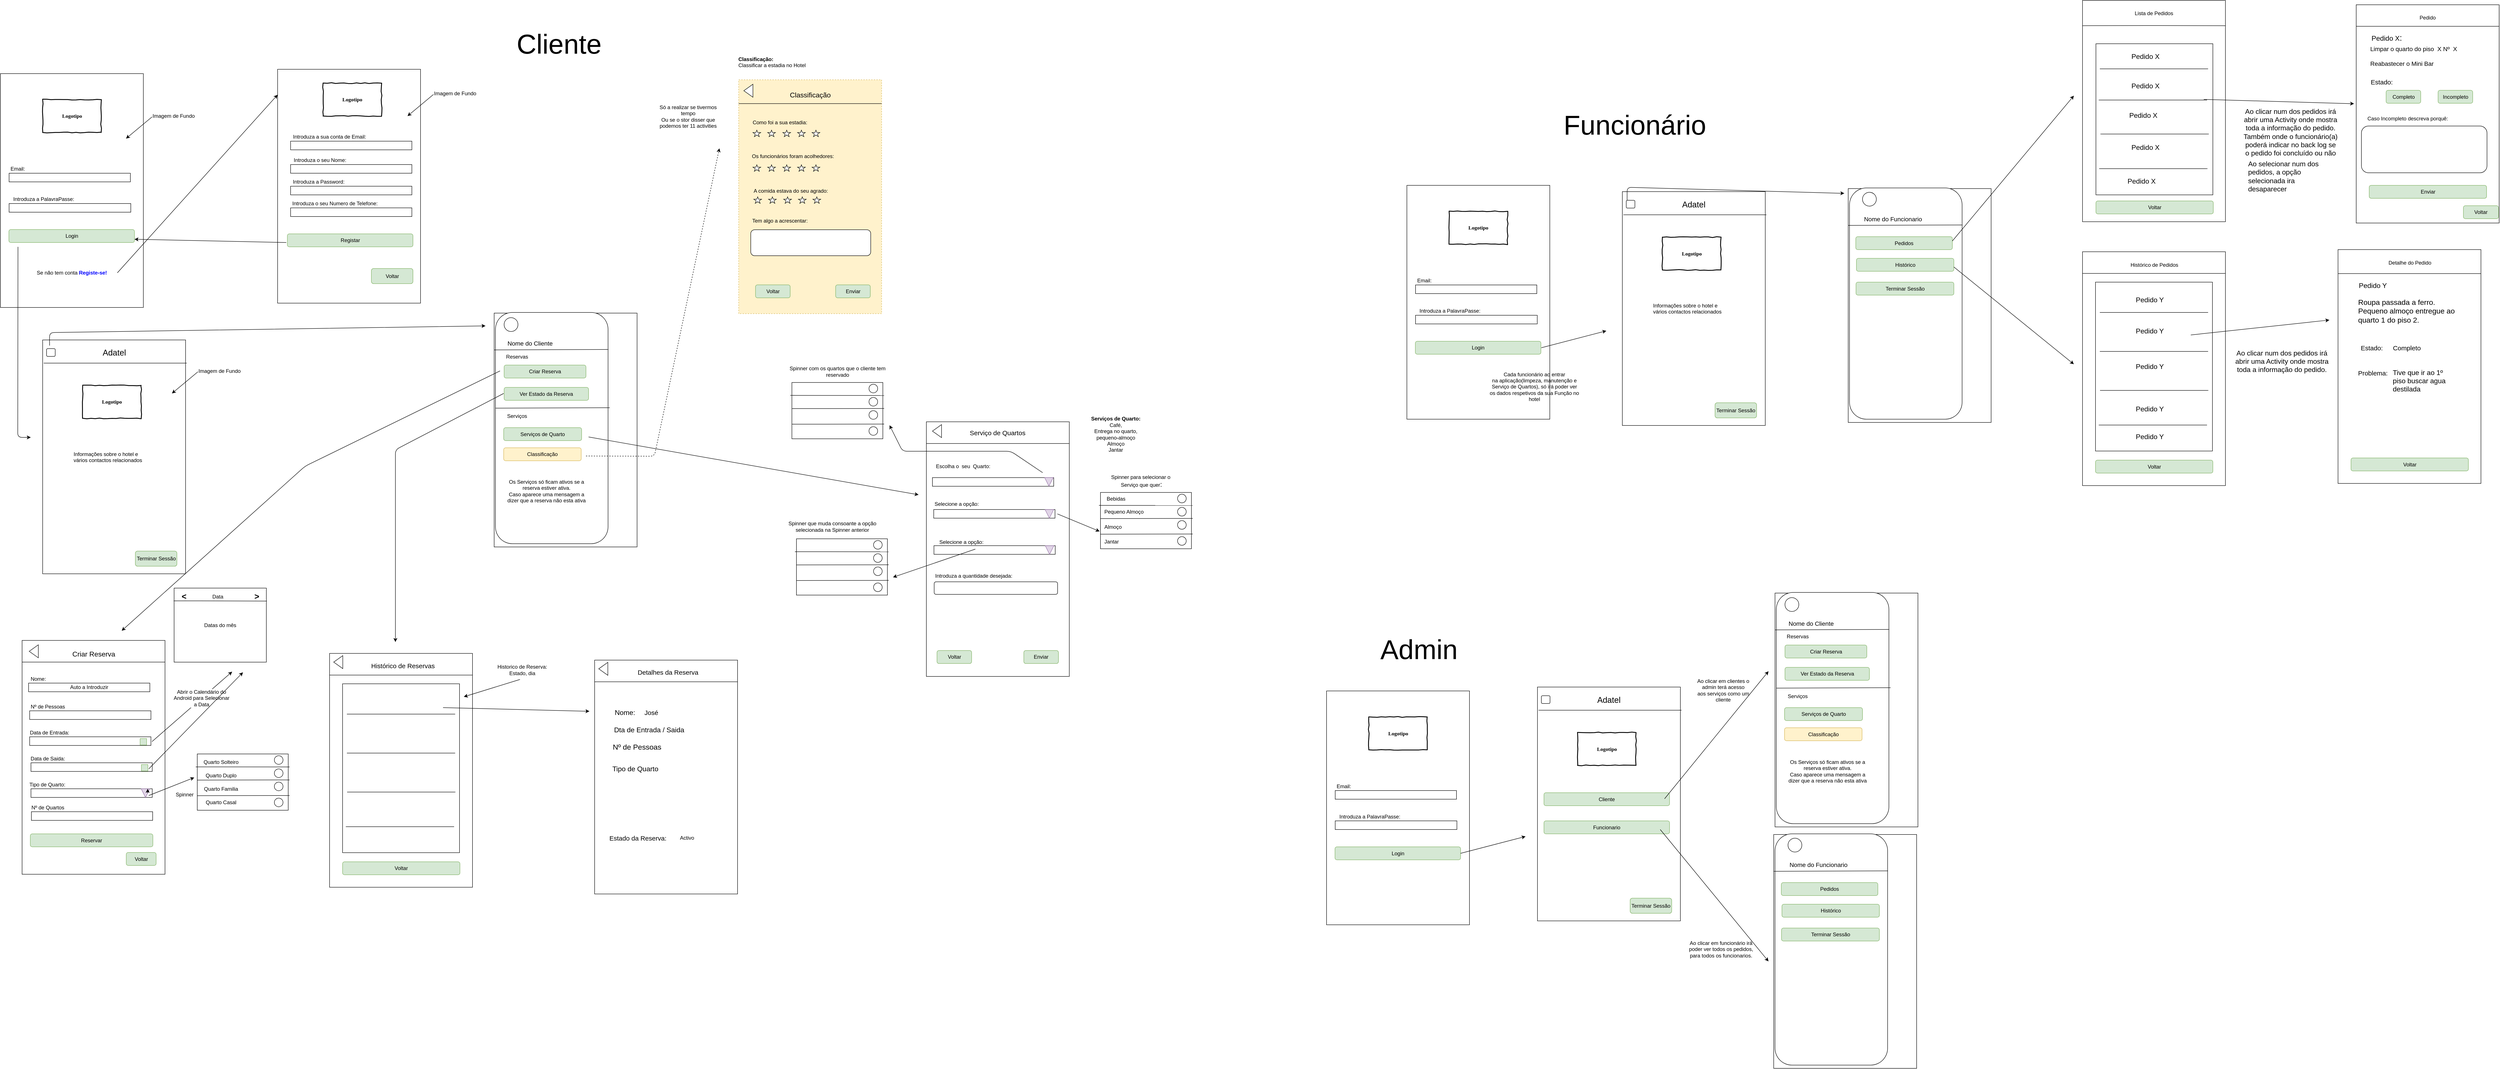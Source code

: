 <mxfile version="12.2.4" type="google" pages="1"><diagram id="XajRn-t8oKdEK7xwQJVf" name="Page-1"><mxGraphModel dx="13457" dy="10402" grid="1" gridSize="10" guides="1" tooltips="1" connect="1" arrows="1" fold="1" page="1" pageScale="1" pageWidth="3300" pageHeight="4681" math="0" shadow="0"><root><mxCell id="0"/><mxCell id="1" parent="0"/><mxCell id="1GYRhQERIIS0q-4dI9AV-209" value="" style="rounded=0;whiteSpace=wrap;html=1;" parent="1" vertex="1"><mxGeometry x="37.5" y="-4238" width="330" height="540" as="geometry"/></mxCell><mxCell id="1GYRhQERIIS0q-4dI9AV-210" value="&lt;div&gt;Logotipo&lt;/div&gt;" style="html=1;whiteSpace=wrap;comic=1;strokeWidth=2;fontFamily=Comic Sans MS;fontStyle=1;" parent="1" vertex="1"><mxGeometry x="135" y="-4178" width="135" height="76" as="geometry"/></mxCell><mxCell id="1GYRhQERIIS0q-4dI9AV-211" value="" style="rounded=0;whiteSpace=wrap;html=1;" parent="1" vertex="1"><mxGeometry x="57.5" y="-4008" width="280" height="20" as="geometry"/></mxCell><mxCell id="1GYRhQERIIS0q-4dI9AV-212" value="" style="rounded=0;whiteSpace=wrap;html=1;" parent="1" vertex="1"><mxGeometry x="57.5" y="-3938" width="281" height="20" as="geometry"/></mxCell><mxCell id="1GYRhQERIIS0q-4dI9AV-213" value="Login" style="rounded=1;whiteSpace=wrap;html=1;fillColor=#d5e8d4;strokeColor=#82b366;" parent="1" vertex="1"><mxGeometry x="57" y="-3878" width="290" height="30" as="geometry"/></mxCell><mxCell id="1GYRhQERIIS0q-4dI9AV-214" value="Email:" style="text;html=1;strokeColor=none;fillColor=none;align=center;verticalAlign=middle;whiteSpace=wrap;rounded=0;" parent="1" vertex="1"><mxGeometry x="57.5" y="-4028" width="40" height="20" as="geometry"/></mxCell><mxCell id="1GYRhQERIIS0q-4dI9AV-215" value="Introduza a PalavraPasse:" style="text;html=1;strokeColor=none;fillColor=none;align=center;verticalAlign=middle;whiteSpace=wrap;rounded=0;" parent="1" vertex="1"><mxGeometry x="57" y="-3958" width="160" height="20" as="geometry"/></mxCell><mxCell id="1GYRhQERIIS0q-4dI9AV-216" value="" style="rounded=0;whiteSpace=wrap;html=1;" parent="1" vertex="1"><mxGeometry x="1597.5" y="-4665" width="330" height="511" as="geometry"/></mxCell><mxCell id="1GYRhQERIIS0q-4dI9AV-217" value="Lista de Pedidos" style="text;html=1;strokeColor=none;fillColor=none;align=center;verticalAlign=middle;whiteSpace=wrap;rounded=0;" parent="1" vertex="1"><mxGeometry x="1665" y="-4645" width="195" height="20" as="geometry"/></mxCell><mxCell id="1GYRhQERIIS0q-4dI9AV-218" value="" style="endArrow=none;html=1;" parent="1" edge="1"><mxGeometry width="50" height="50" relative="1" as="geometry"><mxPoint x="1597.5" y="-4606.676" as="sourcePoint"/><mxPoint x="1927.5" y="-4606.676" as="targetPoint"/><Array as="points"><mxPoint x="1762.5" y="-4607"/></Array></mxGeometry></mxCell><mxCell id="1GYRhQERIIS0q-4dI9AV-219" value="" style="rounded=0;whiteSpace=wrap;html=1;" parent="1" vertex="1"><mxGeometry x="1628.5" y="-4565" width="270" height="349" as="geometry"/></mxCell><mxCell id="1GYRhQERIIS0q-4dI9AV-220" value="" style="endArrow=none;html=1;" parent="1" edge="1"><mxGeometry width="50" height="50" relative="1" as="geometry"><mxPoint x="1637.5" y="-4507" as="sourcePoint"/><mxPoint x="1887.5" y="-4507" as="targetPoint"/></mxGeometry></mxCell><mxCell id="1GYRhQERIIS0q-4dI9AV-221" value="" style="endArrow=none;html=1;" parent="1" edge="1"><mxGeometry width="50" height="50" relative="1" as="geometry"><mxPoint x="1635" y="-4435" as="sourcePoint"/><mxPoint x="1885" y="-4435" as="targetPoint"/></mxGeometry></mxCell><mxCell id="1GYRhQERIIS0q-4dI9AV-222" value="" style="endArrow=none;html=1;" parent="1" edge="1"><mxGeometry width="50" height="50" relative="1" as="geometry"><mxPoint x="1639.0" y="-4356.5" as="sourcePoint"/><mxPoint x="1889.0" y="-4356.5" as="targetPoint"/></mxGeometry></mxCell><mxCell id="1GYRhQERIIS0q-4dI9AV-223" value="" style="endArrow=none;html=1;" parent="1" edge="1"><mxGeometry width="50" height="50" relative="1" as="geometry"><mxPoint x="1636" y="-4276.5" as="sourcePoint"/><mxPoint x="1886" y="-4276.5" as="targetPoint"/></mxGeometry></mxCell><mxCell id="1GYRhQERIIS0q-4dI9AV-224" value="Voltar" style="rounded=1;whiteSpace=wrap;html=1;fillColor=#d5e8d4;strokeColor=#82b366;" parent="1" vertex="1"><mxGeometry x="1628.5" y="-4202" width="271" height="30" as="geometry"/></mxCell><mxCell id="1GYRhQERIIS0q-4dI9AV-225" value="" style="endArrow=classic;html=1;" parent="1" edge="1"><mxGeometry width="50" height="50" relative="1" as="geometry"><mxPoint x="348.0" y="-3863" as="sourcePoint"/><mxPoint x="498.0" y="-3902" as="targetPoint"/></mxGeometry></mxCell><mxCell id="1GYRhQERIIS0q-4dI9AV-226" value="&lt;div&gt;Cada funcionário ao entrar &lt;br&gt;&lt;/div&gt;&lt;div&gt;na aplicação(limpeza, manutenção e Serviço de Quartos), só irá poder ver&lt;/div&gt;&lt;div&gt;os dados respetivos da sua Função no hotel &lt;br&gt;&lt;/div&gt;" style="text;html=1;strokeColor=none;fillColor=none;align=center;verticalAlign=middle;whiteSpace=wrap;rounded=0;" parent="1" vertex="1"><mxGeometry x="217" y="-3783.5" width="230" height="20" as="geometry"/></mxCell><mxCell id="1GYRhQERIIS0q-4dI9AV-227" value="" style="rounded=0;whiteSpace=wrap;html=1;" parent="1" vertex="1"><mxGeometry x="1597.5" y="-4084.676" width="330" height="540" as="geometry"/></mxCell><mxCell id="1GYRhQERIIS0q-4dI9AV-228" value="Histórico de Pedidos" style="text;html=1;strokeColor=none;fillColor=none;align=center;verticalAlign=middle;whiteSpace=wrap;rounded=0;" parent="1" vertex="1"><mxGeometry x="1665.5" y="-4064.5" width="195" height="20" as="geometry"/></mxCell><mxCell id="1GYRhQERIIS0q-4dI9AV-229" value="" style="endArrow=none;html=1;" parent="1" edge="1"><mxGeometry width="50" height="50" relative="1" as="geometry"><mxPoint x="1597.5" y="-4034.676" as="sourcePoint"/><mxPoint x="1927.5" y="-4034.676" as="targetPoint"/></mxGeometry></mxCell><mxCell id="1GYRhQERIIS0q-4dI9AV-230" value="" style="rounded=0;whiteSpace=wrap;html=1;" parent="1" vertex="1"><mxGeometry x="1627.5" y="-4014.5" width="270" height="390" as="geometry"/></mxCell><mxCell id="1GYRhQERIIS0q-4dI9AV-231" value="" style="endArrow=none;html=1;" parent="1" edge="1"><mxGeometry width="50" height="50" relative="1" as="geometry"><mxPoint x="1637.5" y="-3944.5" as="sourcePoint"/><mxPoint x="1887.5" y="-3944.5" as="targetPoint"/></mxGeometry></mxCell><mxCell id="1GYRhQERIIS0q-4dI9AV-232" value="" style="endArrow=none;html=1;" parent="1" edge="1"><mxGeometry width="50" height="50" relative="1" as="geometry"><mxPoint x="1637.5" y="-3854.5" as="sourcePoint"/><mxPoint x="1887.5" y="-3854.5" as="targetPoint"/></mxGeometry></mxCell><mxCell id="1GYRhQERIIS0q-4dI9AV-233" value="" style="endArrow=none;html=1;" parent="1" edge="1"><mxGeometry width="50" height="50" relative="1" as="geometry"><mxPoint x="1638.0" y="-3764.5" as="sourcePoint"/><mxPoint x="1888.0" y="-3764.5" as="targetPoint"/></mxGeometry></mxCell><mxCell id="1GYRhQERIIS0q-4dI9AV-234" value="" style="endArrow=none;html=1;" parent="1" edge="1"><mxGeometry width="50" height="50" relative="1" as="geometry"><mxPoint x="1635" y="-3684.5" as="sourcePoint"/><mxPoint x="1885" y="-3684.5" as="targetPoint"/></mxGeometry></mxCell><mxCell id="1GYRhQERIIS0q-4dI9AV-235" value="Voltar" style="rounded=1;whiteSpace=wrap;html=1;fillColor=#d5e8d4;strokeColor=#82b366;" parent="1" vertex="1"><mxGeometry x="1627.5" y="-3603.5" width="271" height="30" as="geometry"/></mxCell><mxCell id="1GYRhQERIIS0q-4dI9AV-236" value="" style="rounded=0;whiteSpace=wrap;html=1;" parent="1" vertex="1"><mxGeometry x="2229.5" y="-4655" width="330" height="504" as="geometry"/></mxCell><mxCell id="1GYRhQERIIS0q-4dI9AV-237" value="Pedido" style="text;html=1;strokeColor=none;fillColor=none;align=center;verticalAlign=middle;whiteSpace=wrap;rounded=0;" parent="1" vertex="1"><mxGeometry x="2296.5" y="-4635.029" width="195" height="20" as="geometry"/></mxCell><mxCell id="1GYRhQERIIS0q-4dI9AV-238" value="" style="endArrow=none;html=1;" parent="1" edge="1"><mxGeometry width="50" height="50" relative="1" as="geometry"><mxPoint x="2229.0" y="-4605.206" as="sourcePoint"/><mxPoint x="2559.0" y="-4605.206" as="targetPoint"/></mxGeometry></mxCell><mxCell id="1GYRhQERIIS0q-4dI9AV-239" value="Voltar" style="rounded=1;whiteSpace=wrap;html=1;fillColor=#d5e8d4;strokeColor=#82b366;" parent="1" vertex="1"><mxGeometry x="2477" y="-4191" width="81" height="30" as="geometry"/></mxCell><mxCell id="1GYRhQERIIS0q-4dI9AV-240" value="" style="endArrow=classic;html=1;" parent="1" edge="1"><mxGeometry width="50" height="50" relative="1" as="geometry"><mxPoint x="1877.5" y="-4436.5" as="sourcePoint"/><mxPoint x="2224.5" y="-4426.5" as="targetPoint"/></mxGeometry></mxCell><mxCell id="1GYRhQERIIS0q-4dI9AV-241" value="&lt;font style=&quot;font-size: 16px&quot;&gt;Pedido X&lt;br&gt;&lt;/font&gt;" style="text;html=1;strokeColor=none;fillColor=none;align=center;verticalAlign=middle;whiteSpace=wrap;rounded=0;" parent="1" vertex="1"><mxGeometry x="1697.5" y="-4546.5" width="90" height="20" as="geometry"/></mxCell><mxCell id="1GYRhQERIIS0q-4dI9AV-242" value="&lt;font style=&quot;font-size: 16px&quot;&gt;Pedido X&lt;br&gt;&lt;/font&gt;" style="text;html=1;strokeColor=none;fillColor=none;align=center;verticalAlign=middle;whiteSpace=wrap;rounded=0;" parent="1" vertex="1"><mxGeometry x="1697.5" y="-4478.5" width="90" height="20" as="geometry"/></mxCell><mxCell id="1GYRhQERIIS0q-4dI9AV-243" value="&lt;font style=&quot;font-size: 16px&quot;&gt;Pedido X&lt;br&gt;&lt;/font&gt;" style="text;html=1;strokeColor=none;fillColor=none;align=center;verticalAlign=middle;whiteSpace=wrap;rounded=0;" parent="1" vertex="1"><mxGeometry x="1692.5" y="-4410.5" width="90" height="20" as="geometry"/></mxCell><mxCell id="1GYRhQERIIS0q-4dI9AV-244" value="&lt;font style=&quot;font-size: 16px&quot;&gt;Pedido X&lt;br&gt;&lt;/font&gt;" style="text;html=1;strokeColor=none;fillColor=none;align=center;verticalAlign=middle;whiteSpace=wrap;rounded=0;" parent="1" vertex="1"><mxGeometry x="1697.5" y="-4336.5" width="90" height="20" as="geometry"/></mxCell><mxCell id="1GYRhQERIIS0q-4dI9AV-245" value="&lt;font style=&quot;font-size: 16px&quot;&gt;Pedido X&lt;br&gt;&lt;/font&gt;" style="text;html=1;strokeColor=none;fillColor=none;align=center;verticalAlign=middle;whiteSpace=wrap;rounded=0;" parent="1" vertex="1"><mxGeometry x="1688.5" y="-4258.5" width="90" height="20" as="geometry"/></mxCell><mxCell id="1GYRhQERIIS0q-4dI9AV-246" value="&lt;font style=&quot;font-size: 16px&quot;&gt;Pedido Y&lt;/font&gt;" style="text;html=1;strokeColor=none;fillColor=none;align=center;verticalAlign=middle;whiteSpace=wrap;rounded=0;" parent="1" vertex="1"><mxGeometry x="1707.5" y="-3983.765" width="90" height="20" as="geometry"/></mxCell><mxCell id="1GYRhQERIIS0q-4dI9AV-247" value="&lt;div style=&quot;font-size: 16px&quot;&gt;&lt;font style=&quot;font-size: 16px&quot;&gt;Ao clicar num dos pedidos irá abrir uma Activity onde mostra toda a informação do pedido.&lt;/font&gt;&lt;/div&gt;&lt;div style=&quot;font-size: 16px&quot;&gt;&lt;font&gt;Também onde o funcionário(a) &lt;/font&gt;&lt;font&gt;&lt;span&gt;poderá &lt;/span&gt; indicar no back log se o pedido foi concluído ou não&lt;br&gt;&lt;/font&gt;&lt;/div&gt;" style="text;html=1;strokeColor=none;fillColor=none;align=center;verticalAlign=middle;whiteSpace=wrap;rounded=0;" parent="1" vertex="1"><mxGeometry x="1967.5" y="-4371.5" width="220" height="20" as="geometry"/></mxCell><mxCell id="1GYRhQERIIS0q-4dI9AV-248" value="&lt;font style=&quot;font-size: 16px&quot;&gt;Pedido X&lt;/font&gt;&lt;font style=&quot;font-size: 19px&quot;&gt;:&lt;/font&gt;" style="text;html=1;strokeColor=none;fillColor=none;align=center;verticalAlign=middle;whiteSpace=wrap;rounded=0;" parent="1" vertex="1"><mxGeometry x="2229.5" y="-4587.529" width="140" height="20" as="geometry"/></mxCell><mxCell id="1GYRhQERIIS0q-4dI9AV-249" value="&lt;div style=&quot;font-size: 14px&quot;&gt;&lt;font style=&quot;font-size: 14px&quot;&gt;Limpar o quarto do piso&amp;nbsp; X Nº&amp;nbsp; X&lt;br&gt;&lt;/font&gt;&lt;/div&gt;&lt;div style=&quot;font-size: 14px&quot;&gt;&lt;font style=&quot;font-size: 14px&quot;&gt;&lt;br&gt;&lt;/font&gt;&lt;/div&gt;&lt;div style=&quot;font-size: 14px&quot; align=&quot;left&quot;&gt;&lt;font style=&quot;font-size: 14px&quot;&gt;Reabastecer o Mini Bar&lt;br&gt;&lt;/font&gt;&lt;/div&gt;&lt;font style=&quot;font-size: 14px&quot;&gt;&lt;br&gt;&lt;/font&gt;" style="text;html=1;strokeColor=none;fillColor=none;align=left;verticalAlign=middle;whiteSpace=wrap;rounded=0;" parent="1" vertex="1"><mxGeometry x="2259.5" y="-4537.529" width="210" height="20" as="geometry"/></mxCell><mxCell id="1GYRhQERIIS0q-4dI9AV-250" value="&lt;font style=&quot;font-size: 15px&quot;&gt;Estado:&lt;/font&gt;" style="text;html=1;strokeColor=none;fillColor=none;align=center;verticalAlign=middle;whiteSpace=wrap;rounded=0;" parent="1" vertex="1"><mxGeometry x="2241" y="-4487.5" width="95" height="20" as="geometry"/></mxCell><mxCell id="1GYRhQERIIS0q-4dI9AV-251" value="Caso Incompleto descreva porquê:" style="text;html=1;strokeColor=none;fillColor=none;align=center;verticalAlign=middle;whiteSpace=wrap;rounded=0;" parent="1" vertex="1"><mxGeometry x="2250" y="-4407.5" width="197" height="30" as="geometry"/></mxCell><mxCell id="1GYRhQERIIS0q-4dI9AV-252" value="Completo" style="rounded=1;whiteSpace=wrap;html=1;fillColor=#d5e8d4;strokeColor=#82b366;" parent="1" vertex="1"><mxGeometry x="2298.5" y="-4457.5" width="80" height="30" as="geometry"/></mxCell><mxCell id="1GYRhQERIIS0q-4dI9AV-253" value="Incompleto" style="rounded=1;whiteSpace=wrap;html=1;fillColor=#d5e8d4;strokeColor=#82b366;" parent="1" vertex="1"><mxGeometry x="2418.5" y="-4457.5" width="80" height="30" as="geometry"/></mxCell><mxCell id="1GYRhQERIIS0q-4dI9AV-254" value="" style="rounded=1;whiteSpace=wrap;html=1;" parent="1" vertex="1"><mxGeometry x="2241.5" y="-4375" width="290" height="108" as="geometry"/></mxCell><mxCell id="1GYRhQERIIS0q-4dI9AV-255" value="Enviar" style="rounded=1;whiteSpace=wrap;html=1;fillColor=#d5e8d4;strokeColor=#82b366;" parent="1" vertex="1"><mxGeometry x="2259.5" y="-4238.029" width="271" height="30" as="geometry"/></mxCell><mxCell id="1GYRhQERIIS0q-4dI9AV-256" value="" style="rounded=0;whiteSpace=wrap;html=1;" parent="1" vertex="1"><mxGeometry x="2187.5" y="-4089.676" width="330" height="540" as="geometry"/></mxCell><mxCell id="1GYRhQERIIS0q-4dI9AV-257" value="Detalhe do Pedido" style="text;html=1;strokeColor=none;fillColor=none;align=center;verticalAlign=middle;whiteSpace=wrap;rounded=0;" parent="1" vertex="1"><mxGeometry x="2255.5" y="-4069.5" width="195" height="20" as="geometry"/></mxCell><mxCell id="1GYRhQERIIS0q-4dI9AV-258" value="Voltar" style="rounded=1;whiteSpace=wrap;html=1;fillColor=#d5e8d4;strokeColor=#82b366;" parent="1" vertex="1"><mxGeometry x="2217.5" y="-3608.5" width="271" height="30" as="geometry"/></mxCell><mxCell id="1GYRhQERIIS0q-4dI9AV-259" value="&lt;font style=&quot;font-size: 16px&quot;&gt;Pedido Y&lt;/font&gt;" style="text;html=1;strokeColor=none;fillColor=none;align=center;verticalAlign=middle;whiteSpace=wrap;rounded=0;" parent="1" vertex="1"><mxGeometry x="1707.5" y="-3912.265" width="90" height="20" as="geometry"/></mxCell><mxCell id="1GYRhQERIIS0q-4dI9AV-260" value="&lt;font style=&quot;font-size: 16px&quot;&gt;Pedido Y&lt;/font&gt;" style="text;html=1;strokeColor=none;fillColor=none;align=center;verticalAlign=middle;whiteSpace=wrap;rounded=0;" parent="1" vertex="1"><mxGeometry x="1707.5" y="-3829.765" width="90" height="20" as="geometry"/></mxCell><mxCell id="1GYRhQERIIS0q-4dI9AV-261" value="&lt;font style=&quot;font-size: 16px&quot;&gt;Pedido Y&lt;/font&gt;" style="text;html=1;strokeColor=none;fillColor=none;align=center;verticalAlign=middle;whiteSpace=wrap;rounded=0;" parent="1" vertex="1"><mxGeometry x="1707.5" y="-3732.265" width="90" height="20" as="geometry"/></mxCell><mxCell id="1GYRhQERIIS0q-4dI9AV-262" value="&lt;font style=&quot;font-size: 16px&quot;&gt;Pedido Y&lt;/font&gt;" style="text;html=1;strokeColor=none;fillColor=none;align=center;verticalAlign=middle;whiteSpace=wrap;rounded=0;" parent="1" vertex="1"><mxGeometry x="1707.5" y="-3667.765" width="90" height="20" as="geometry"/></mxCell><mxCell id="1GYRhQERIIS0q-4dI9AV-263" value="&lt;font style=&quot;font-size: 16px&quot;&gt;Pedido Y&lt;/font&gt;" style="text;html=1;strokeColor=none;fillColor=none;align=center;verticalAlign=middle;whiteSpace=wrap;rounded=0;" parent="1" vertex="1"><mxGeometry x="2222.5" y="-4017.265" width="90" height="20" as="geometry"/></mxCell><mxCell id="1GYRhQERIIS0q-4dI9AV-264" value="&lt;div style=&quot;font-size: 17px&quot; align=&quot;left&quot;&gt;&lt;font style=&quot;font-size: 17px&quot;&gt;Roupa passada a ferro.&lt;/font&gt;&lt;/div&gt;&lt;div style=&quot;font-size: 17px&quot; align=&quot;left&quot;&gt;&lt;font style=&quot;font-size: 17px&quot;&gt;Pequeno almoço entregue ao quarto 1 do piso 2.&lt;br&gt;&lt;/font&gt;&lt;/div&gt;" style="text;html=1;strokeColor=none;fillColor=none;align=left;verticalAlign=middle;whiteSpace=wrap;rounded=0;" parent="1" vertex="1"><mxGeometry x="2231.5" y="-3957" width="275" height="20" as="geometry"/></mxCell><mxCell id="1GYRhQERIIS0q-4dI9AV-265" value="&lt;font style=&quot;font-size: 15px&quot;&gt;Estado:&lt;/font&gt;" style="text;html=1;strokeColor=none;fillColor=none;align=center;verticalAlign=middle;whiteSpace=wrap;rounded=0;" parent="1" vertex="1"><mxGeometry x="2217.5" y="-3873.294" width="95" height="20" as="geometry"/></mxCell><mxCell id="1GYRhQERIIS0q-4dI9AV-266" value="&lt;font style=&quot;font-size: 15px&quot;&gt;Completo&lt;/font&gt;" style="text;html=1;strokeColor=none;fillColor=none;align=center;verticalAlign=middle;whiteSpace=wrap;rounded=0;" parent="1" vertex="1"><mxGeometry x="2299" y="-3873.294" width="95" height="20" as="geometry"/></mxCell><mxCell id="1GYRhQERIIS0q-4dI9AV-267" value="&lt;font style=&quot;font-size: 15px&quot;&gt;Problema:&lt;/font&gt;" style="text;html=1;strokeColor=none;fillColor=none;align=center;verticalAlign=middle;whiteSpace=wrap;rounded=0;" parent="1" vertex="1"><mxGeometry x="2247.5" y="-3815" width="40" height="20" as="geometry"/></mxCell><mxCell id="1GYRhQERIIS0q-4dI9AV-268" value="&lt;div style=&quot;font-size: 16px&quot; align=&quot;left&quot;&gt;Tive que ir ao 1º piso buscar agua destilada&lt;/div&gt;" style="text;html=1;strokeColor=none;fillColor=none;align=left;verticalAlign=middle;whiteSpace=wrap;rounded=0;" parent="1" vertex="1"><mxGeometry x="2312" y="-3797" width="131" height="20" as="geometry"/></mxCell><mxCell id="1GYRhQERIIS0q-4dI9AV-269" value="" style="endArrow=classic;html=1;" parent="1" edge="1"><mxGeometry width="50" height="50" relative="1" as="geometry"><mxPoint x="1847.5" y="-3892.5" as="sourcePoint"/><mxPoint x="2167.5" y="-3927" as="targetPoint"/></mxGeometry></mxCell><mxCell id="1GYRhQERIIS0q-4dI9AV-270" value="&lt;div style=&quot;font-size: 16px&quot;&gt;&lt;font style=&quot;font-size: 16px&quot;&gt;Ao clicar num dos pedidos irá abrir uma Activity onde mostra toda a informação do pedido.&lt;/font&gt;&lt;/div&gt;" style="text;html=1;strokeColor=none;fillColor=none;align=center;verticalAlign=middle;whiteSpace=wrap;rounded=0;" parent="1" vertex="1"><mxGeometry x="1947.5" y="-3842.059" width="220" height="20" as="geometry"/></mxCell><mxCell id="1GYRhQERIIS0q-4dI9AV-272" value="&lt;div align=&quot;left&quot;&gt;&lt;font style=&quot;font-size: 16px&quot;&gt;Ao selecionar num dos pedidos, a opção selecionada ira desaparecer&lt;/font&gt;&lt;/div&gt;" style="text;html=1;strokeColor=none;fillColor=none;align=left;verticalAlign=middle;whiteSpace=wrap;rounded=0;" parent="1" vertex="1"><mxGeometry x="1977.5" y="-4269.5" width="200" height="20" as="geometry"/></mxCell><mxCell id="1GYRhQERIIS0q-4dI9AV-273" value="" style="rounded=0;whiteSpace=wrap;html=1;" parent="1" vertex="1"><mxGeometry x="1056.5" y="-4230.5" width="330" height="540" as="geometry"/></mxCell><mxCell id="1GYRhQERIIS0q-4dI9AV-274" value="" style="rounded=1;whiteSpace=wrap;html=1;" parent="1" vertex="1"><mxGeometry x="1059.5" y="-4232" width="260" height="534" as="geometry"/></mxCell><mxCell id="1GYRhQERIIS0q-4dI9AV-275" value="&lt;font style=&quot;font-size: 14px&quot;&gt;Nome do Funcionario&lt;/font&gt;" style="text;html=1;strokeColor=none;fillColor=none;align=center;verticalAlign=middle;whiteSpace=wrap;rounded=0;direction=south;" parent="1" vertex="1"><mxGeometry x="1079.5" y="-4180.5" width="160" height="40" as="geometry"/></mxCell><mxCell id="1GYRhQERIIS0q-4dI9AV-276" value="" style="endArrow=none;html=1;entryX=1.003;entryY=0.16;entryDx=0;entryDy=0;entryPerimeter=0;" parent="1" target="1GYRhQERIIS0q-4dI9AV-274" edge="1"><mxGeometry width="50" height="50" relative="1" as="geometry"><mxPoint x="1056.5" y="-4145.5" as="sourcePoint"/><mxPoint x="1308.5" y="-4146" as="targetPoint"/></mxGeometry></mxCell><mxCell id="1GYRhQERIIS0q-4dI9AV-277" value="" style="ellipse;whiteSpace=wrap;html=1;aspect=fixed;" parent="1" vertex="1"><mxGeometry x="1089.5" y="-4222" width="32" height="32" as="geometry"/></mxCell><mxCell id="1GYRhQERIIS0q-4dI9AV-278" value="Pedidos" style="rounded=1;whiteSpace=wrap;html=1;fillColor=#d5e8d4;strokeColor=#82b366;" parent="1" vertex="1"><mxGeometry x="1074" y="-4119.5" width="223" height="30" as="geometry"/></mxCell><mxCell id="1GYRhQERIIS0q-4dI9AV-279" value="Histórico" style="rounded=1;whiteSpace=wrap;html=1;fillColor=#d5e8d4;strokeColor=#82b366;" parent="1" vertex="1"><mxGeometry x="1075.5" y="-4069.5" width="225" height="30" as="geometry"/></mxCell><mxCell id="1GYRhQERIIS0q-4dI9AV-280" value="Terminar Sessão" style="rounded=1;whiteSpace=wrap;html=1;fillColor=#d5e8d4;strokeColor=#82b366;" parent="1" vertex="1"><mxGeometry x="1074.5" y="-4014.5" width="226" height="30" as="geometry"/></mxCell><mxCell id="1GYRhQERIIS0q-4dI9AV-281" value="" style="rounded=0;whiteSpace=wrap;html=1;" parent="1" vertex="1"><mxGeometry x="535" y="-4223.5" width="330" height="540" as="geometry"/></mxCell><mxCell id="1GYRhQERIIS0q-4dI9AV-282" value="&lt;div style=&quot;font-size: 19px&quot;&gt;&lt;font style=&quot;font-size: 19px&quot;&gt;Adatel&lt;/font&gt;&lt;/div&gt;" style="text;html=1;strokeColor=none;fillColor=none;align=center;verticalAlign=middle;whiteSpace=wrap;rounded=0;" parent="1" vertex="1"><mxGeometry x="680" y="-4203.5" width="40" height="20" as="geometry"/></mxCell><mxCell id="1GYRhQERIIS0q-4dI9AV-283" value="" style="endArrow=none;html=1;" parent="1" edge="1"><mxGeometry width="50" height="50" relative="1" as="geometry"><mxPoint x="537.5" y="-4170" as="sourcePoint"/><mxPoint x="867.5" y="-4170" as="targetPoint"/></mxGeometry></mxCell><mxCell id="1GYRhQERIIS0q-4dI9AV-284" value="&lt;div&gt;Logotipo&lt;/div&gt;" style="html=1;whiteSpace=wrap;comic=1;strokeWidth=2;fontFamily=Comic Sans MS;fontStyle=1;" parent="1" vertex="1"><mxGeometry x="627.5" y="-4118.5" width="135" height="76" as="geometry"/></mxCell><mxCell id="1GYRhQERIIS0q-4dI9AV-285" value="" style="rounded=1;whiteSpace=wrap;html=1;" parent="1" vertex="1"><mxGeometry x="544" y="-4203.5" width="20" height="18" as="geometry"/></mxCell><mxCell id="1GYRhQERIIS0q-4dI9AV-286" value="&lt;div&gt;Informações sobre o hotel e &lt;br&gt;&lt;/div&gt;&lt;div&gt;vários contactos relacionados&lt;/div&gt;" style="text;html=1;" parent="1" vertex="1"><mxGeometry x="604" y="-3974" width="207" height="30" as="geometry"/></mxCell><mxCell id="1GYRhQERIIS0q-4dI9AV-287" value="Terminar Sessão" style="rounded=1;whiteSpace=wrap;html=1;fillColor=#d5e8d4;strokeColor=#82b366;" parent="1" vertex="1"><mxGeometry x="749" y="-3736" width="96" height="35" as="geometry"/></mxCell><mxCell id="1GYRhQERIIS0q-4dI9AV-288" value="" style="endArrow=classic;html=1;" parent="1" edge="1"><mxGeometry width="50" height="50" relative="1" as="geometry"><mxPoint x="546" y="-4203.5" as="sourcePoint"/><mxPoint x="1047.5" y="-4219.5" as="targetPoint"/><Array as="points"><mxPoint x="546" y="-4233.5"/></Array></mxGeometry></mxCell><mxCell id="1GYRhQERIIS0q-4dI9AV-289" value="" style="endArrow=classic;html=1;" parent="1" edge="1"><mxGeometry width="50" height="50" relative="1" as="geometry"><mxPoint x="1297" y="-4109.5" as="sourcePoint"/><mxPoint x="1577.5" y="-4445" as="targetPoint"/></mxGeometry></mxCell><mxCell id="1GYRhQERIIS0q-4dI9AV-290" value="" style="endArrow=classic;html=1;" parent="1" edge="1"><mxGeometry width="50" height="50" relative="1" as="geometry"><mxPoint x="1300.5" y="-4049.5" as="sourcePoint"/><mxPoint x="1577.5" y="-3825" as="targetPoint"/></mxGeometry></mxCell><mxCell id="1GYRhQERIIS0q-4dI9AV-291" value="" style="endArrow=none;html=1;" parent="1" edge="1"><mxGeometry width="50" height="50" relative="1" as="geometry"><mxPoint x="2187.5" y="-4034.206" as="sourcePoint"/><mxPoint x="2517.5" y="-4034.206" as="targetPoint"/></mxGeometry></mxCell><mxCell id="Mq13O9TuV1LiB5ephwro-3" value="" style="rounded=0;whiteSpace=wrap;html=1;" vertex="1" parent="1"><mxGeometry x="-148" y="-3070.5" width="330" height="540" as="geometry"/></mxCell><mxCell id="Mq13O9TuV1LiB5ephwro-4" value="&lt;div&gt;Logotipo&lt;/div&gt;" style="html=1;whiteSpace=wrap;comic=1;strokeWidth=2;fontFamily=Comic Sans MS;fontStyle=1;" vertex="1" parent="1"><mxGeometry x="-50.5" y="-3010.5" width="135" height="76" as="geometry"/></mxCell><mxCell id="Mq13O9TuV1LiB5ephwro-5" value="" style="rounded=0;whiteSpace=wrap;html=1;" vertex="1" parent="1"><mxGeometry x="-128" y="-2840.5" width="280" height="20" as="geometry"/></mxCell><mxCell id="Mq13O9TuV1LiB5ephwro-6" value="" style="rounded=0;whiteSpace=wrap;html=1;" vertex="1" parent="1"><mxGeometry x="-128" y="-2770.5" width="281" height="20" as="geometry"/></mxCell><mxCell id="Mq13O9TuV1LiB5ephwro-7" value="Login" style="rounded=1;whiteSpace=wrap;html=1;fillColor=#d5e8d4;strokeColor=#82b366;" vertex="1" parent="1"><mxGeometry x="-128.5" y="-2710.5" width="290" height="30" as="geometry"/></mxCell><mxCell id="Mq13O9TuV1LiB5ephwro-8" value="Email:" style="text;html=1;strokeColor=none;fillColor=none;align=center;verticalAlign=middle;whiteSpace=wrap;rounded=0;" vertex="1" parent="1"><mxGeometry x="-128" y="-2860.5" width="40" height="20" as="geometry"/></mxCell><mxCell id="Mq13O9TuV1LiB5ephwro-9" value="Introduza a PalavraPasse:" style="text;html=1;strokeColor=none;fillColor=none;align=center;verticalAlign=middle;whiteSpace=wrap;rounded=0;" vertex="1" parent="1"><mxGeometry x="-128.5" y="-2790.5" width="160" height="20" as="geometry"/></mxCell><mxCell id="Mq13O9TuV1LiB5ephwro-10" value="" style="endArrow=classic;html=1;" edge="1" parent="1"><mxGeometry width="50" height="50" relative="1" as="geometry"><mxPoint x="161.5" y="-2695.5" as="sourcePoint"/><mxPoint x="311.5" y="-2734.5" as="targetPoint"/></mxGeometry></mxCell><mxCell id="Mq13O9TuV1LiB5ephwro-11" value="" style="rounded=0;whiteSpace=wrap;html=1;" vertex="1" parent="1"><mxGeometry x="339" y="-3079.5" width="330" height="540" as="geometry"/></mxCell><mxCell id="Mq13O9TuV1LiB5ephwro-12" value="&lt;div style=&quot;font-size: 19px&quot;&gt;&lt;font style=&quot;font-size: 19px&quot;&gt;Adatel&lt;/font&gt;&lt;/div&gt;" style="text;html=1;strokeColor=none;fillColor=none;align=center;verticalAlign=middle;whiteSpace=wrap;rounded=0;" vertex="1" parent="1"><mxGeometry x="484" y="-3059.5" width="40" height="20" as="geometry"/></mxCell><mxCell id="Mq13O9TuV1LiB5ephwro-13" value="" style="endArrow=none;html=1;" edge="1" parent="1"><mxGeometry width="50" height="50" relative="1" as="geometry"><mxPoint x="341.5" y="-3026" as="sourcePoint"/><mxPoint x="671.5" y="-3026" as="targetPoint"/></mxGeometry></mxCell><mxCell id="Mq13O9TuV1LiB5ephwro-14" value="&lt;div&gt;Logotipo&lt;/div&gt;" style="html=1;whiteSpace=wrap;comic=1;strokeWidth=2;fontFamily=Comic Sans MS;fontStyle=1;" vertex="1" parent="1"><mxGeometry x="431.5" y="-2974.5" width="135" height="76" as="geometry"/></mxCell><mxCell id="Mq13O9TuV1LiB5ephwro-15" value="" style="rounded=1;whiteSpace=wrap;html=1;" vertex="1" parent="1"><mxGeometry x="348" y="-3059.5" width="20" height="18" as="geometry"/></mxCell><mxCell id="Mq13O9TuV1LiB5ephwro-16" value="Terminar Sessão" style="rounded=1;whiteSpace=wrap;html=1;fillColor=#d5e8d4;strokeColor=#82b366;" vertex="1" parent="1"><mxGeometry x="553" y="-2592" width="96" height="35" as="geometry"/></mxCell><mxCell id="Mq13O9TuV1LiB5ephwro-17" value="Cliente" style="rounded=1;whiteSpace=wrap;html=1;fillColor=#d5e8d4;strokeColor=#82b366;" vertex="1" parent="1"><mxGeometry x="354" y="-2835.5" width="290" height="30" as="geometry"/></mxCell><mxCell id="Mq13O9TuV1LiB5ephwro-18" value="Funcionario" style="rounded=1;whiteSpace=wrap;html=1;fillColor=#d5e8d4;strokeColor=#82b366;" vertex="1" parent="1"><mxGeometry x="354" y="-2770.5" width="290" height="30" as="geometry"/></mxCell><mxCell id="Mq13O9TuV1LiB5ephwro-19" value="" style="rounded=0;whiteSpace=wrap;html=1;" vertex="1" parent="1"><mxGeometry x="884.5" y="-2739" width="330" height="540" as="geometry"/></mxCell><mxCell id="Mq13O9TuV1LiB5ephwro-20" value="" style="rounded=1;whiteSpace=wrap;html=1;" vertex="1" parent="1"><mxGeometry x="887.5" y="-2740.5" width="260" height="534" as="geometry"/></mxCell><mxCell id="Mq13O9TuV1LiB5ephwro-21" value="&lt;font style=&quot;font-size: 14px&quot;&gt;Nome do Funcionario&lt;/font&gt;" style="text;html=1;strokeColor=none;fillColor=none;align=center;verticalAlign=middle;whiteSpace=wrap;rounded=0;direction=south;" vertex="1" parent="1"><mxGeometry x="907.5" y="-2689" width="160" height="40" as="geometry"/></mxCell><mxCell id="Mq13O9TuV1LiB5ephwro-22" value="" style="endArrow=none;html=1;entryX=1.003;entryY=0.16;entryDx=0;entryDy=0;entryPerimeter=0;" edge="1" parent="1" target="Mq13O9TuV1LiB5ephwro-20"><mxGeometry width="50" height="50" relative="1" as="geometry"><mxPoint x="884.5" y="-2654.0" as="sourcePoint"/><mxPoint x="1136.5" y="-2654.5" as="targetPoint"/></mxGeometry></mxCell><mxCell id="Mq13O9TuV1LiB5ephwro-23" value="" style="ellipse;whiteSpace=wrap;html=1;aspect=fixed;" vertex="1" parent="1"><mxGeometry x="917.5" y="-2730.5" width="32" height="32" as="geometry"/></mxCell><mxCell id="Mq13O9TuV1LiB5ephwro-24" value="Pedidos" style="rounded=1;whiteSpace=wrap;html=1;fillColor=#d5e8d4;strokeColor=#82b366;" vertex="1" parent="1"><mxGeometry x="902" y="-2628" width="223" height="30" as="geometry"/></mxCell><mxCell id="Mq13O9TuV1LiB5ephwro-25" value="Histórico" style="rounded=1;whiteSpace=wrap;html=1;fillColor=#d5e8d4;strokeColor=#82b366;" vertex="1" parent="1"><mxGeometry x="903.5" y="-2578" width="225" height="30" as="geometry"/></mxCell><mxCell id="Mq13O9TuV1LiB5ephwro-26" value="Terminar Sessão" style="rounded=1;whiteSpace=wrap;html=1;fillColor=#d5e8d4;strokeColor=#82b366;" vertex="1" parent="1"><mxGeometry x="902.5" y="-2523" width="226" height="30" as="geometry"/></mxCell><mxCell id="Mq13O9TuV1LiB5ephwro-27" value="" style="rounded=0;whiteSpace=wrap;html=1;" vertex="1" parent="1"><mxGeometry x="887.5" y="-3296.5" width="330" height="540" as="geometry"/></mxCell><mxCell id="Mq13O9TuV1LiB5ephwro-28" value="" style="rounded=1;whiteSpace=wrap;html=1;" vertex="1" parent="1"><mxGeometry x="890.5" y="-3298" width="260" height="534" as="geometry"/></mxCell><mxCell id="Mq13O9TuV1LiB5ephwro-29" value="" style="ellipse;whiteSpace=wrap;html=1;aspect=fixed;" vertex="1" parent="1"><mxGeometry x="910.5" y="-3286" width="32" height="32" as="geometry"/></mxCell><mxCell id="Mq13O9TuV1LiB5ephwro-30" value="&lt;font style=&quot;font-size: 14px&quot;&gt;Nome do Cliente&lt;/font&gt;" style="text;html=1;strokeColor=none;fillColor=none;align=center;verticalAlign=middle;whiteSpace=wrap;rounded=0;direction=south;" vertex="1" parent="1"><mxGeometry x="910.5" y="-3246.5" width="120" height="40" as="geometry"/></mxCell><mxCell id="Mq13O9TuV1LiB5ephwro-31" value="" style="endArrow=none;html=1;entryX=1.003;entryY=0.16;entryDx=0;entryDy=0;entryPerimeter=0;" edge="1" parent="1" target="Mq13O9TuV1LiB5ephwro-28"><mxGeometry width="50" height="50" relative="1" as="geometry"><mxPoint x="887.5" y="-3211.5" as="sourcePoint"/><mxPoint x="1139.5" y="-3212" as="targetPoint"/></mxGeometry></mxCell><mxCell id="Mq13O9TuV1LiB5ephwro-32" value="&lt;div&gt;Criar Reserva&lt;/div&gt;" style="rounded=1;whiteSpace=wrap;html=1;fillColor=#d5e8d4;strokeColor=#82b366;" vertex="1" parent="1"><mxGeometry x="910.5" y="-3176.5" width="189" height="30" as="geometry"/></mxCell><mxCell id="Mq13O9TuV1LiB5ephwro-33" value="&lt;div&gt;Ver Estado da Reserva&lt;/div&gt;" style="rounded=1;whiteSpace=wrap;html=1;fillColor=#d5e8d4;strokeColor=#82b366;" vertex="1" parent="1"><mxGeometry x="910.5" y="-3125" width="195" height="30" as="geometry"/></mxCell><mxCell id="Mq13O9TuV1LiB5ephwro-34" value="" style="endArrow=none;html=1;entryX=1.003;entryY=0.16;entryDx=0;entryDy=0;entryPerimeter=0;" edge="1" parent="1"><mxGeometry width="50" height="50" relative="1" as="geometry"><mxPoint x="890.5" y="-3077" as="sourcePoint"/><mxPoint x="1154.28" y="-3078.06" as="targetPoint"/></mxGeometry></mxCell><mxCell id="Mq13O9TuV1LiB5ephwro-35" value="Reservas" style="text;html=1;strokeColor=none;fillColor=none;align=center;verticalAlign=middle;whiteSpace=wrap;rounded=0;" vertex="1" parent="1"><mxGeometry x="910" y="-3206" width="60" height="20" as="geometry"/></mxCell><mxCell id="Mq13O9TuV1LiB5ephwro-36" value="Serviços" style="text;html=1;strokeColor=none;fillColor=none;align=center;verticalAlign=middle;whiteSpace=wrap;rounded=0;" vertex="1" parent="1"><mxGeometry x="910" y="-3068.5" width="60" height="20" as="geometry"/></mxCell><mxCell id="Mq13O9TuV1LiB5ephwro-37" value="Serviços de Quarto" style="rounded=1;whiteSpace=wrap;html=1;fillColor=#d5e8d4;strokeColor=#82b366;" vertex="1" parent="1"><mxGeometry x="909.5" y="-3032" width="180" height="30" as="geometry"/></mxCell><mxCell id="Mq13O9TuV1LiB5ephwro-38" value="Classificação" style="rounded=1;whiteSpace=wrap;html=1;fillColor=#fff2cc;strokeColor=#d6b656;" vertex="1" parent="1"><mxGeometry x="909.5" y="-2985.5" width="179" height="30" as="geometry"/></mxCell><mxCell id="Mq13O9TuV1LiB5ephwro-39" value="&lt;div&gt;Os Serviços só ficam ativos se a reserva estiver ativa. &lt;br&gt;&lt;/div&gt;&lt;div&gt;Caso aparece uma mensagem a dizer que a reserva não esta ativa&lt;/div&gt;" style="text;html=1;strokeColor=none;fillColor=none;align=center;verticalAlign=middle;whiteSpace=wrap;rounded=0;" vertex="1" parent="1"><mxGeometry x="910.5" y="-2895.5" width="196" height="20" as="geometry"/></mxCell><mxCell id="Mq13O9TuV1LiB5ephwro-40" value="" style="endArrow=classic;html=1;" edge="1" parent="1"><mxGeometry width="50" height="50" relative="1" as="geometry"><mxPoint x="632.5" y="-2821.5" as="sourcePoint"/><mxPoint x="872.5" y="-3116" as="targetPoint"/></mxGeometry></mxCell><mxCell id="Mq13O9TuV1LiB5ephwro-41" value="" style="endArrow=classic;html=1;" edge="1" parent="1"><mxGeometry width="50" height="50" relative="1" as="geometry"><mxPoint x="622.5" y="-2750.5" as="sourcePoint"/><mxPoint x="872.5" y="-2446" as="targetPoint"/></mxGeometry></mxCell><mxCell id="Mq13O9TuV1LiB5ephwro-42" value="&lt;div&gt;Ao clicar em clientes o admin terá acesso &lt;br&gt;&lt;/div&gt;&lt;div&gt;aos serviços como um cliente&lt;br&gt;&lt;/div&gt;" style="text;html=1;strokeColor=none;fillColor=none;align=center;verticalAlign=middle;whiteSpace=wrap;rounded=0;" vertex="1" parent="1"><mxGeometry x="702.5" y="-3082" width="130" height="20" as="geometry"/></mxCell><mxCell id="Mq13O9TuV1LiB5ephwro-43" value="Ao clicar em funcionário irá poder ver todos os pedidos, para todos os funcionarios. " style="text;html=1;strokeColor=none;fillColor=none;align=center;verticalAlign=middle;whiteSpace=wrap;rounded=0;" vertex="1" parent="1"><mxGeometry x="682.5" y="-2484.5" width="160" height="20" as="geometry"/></mxCell><mxCell id="Mq13O9TuV1LiB5ephwro-44" value="&lt;font style=&quot;font-size: 63px&quot;&gt;Admin&lt;/font&gt;" style="text;html=1;strokeColor=none;fillColor=none;align=center;verticalAlign=middle;whiteSpace=wrap;rounded=0;" vertex="1" parent="1"><mxGeometry x="-32.5" y="-3176" width="195" height="20" as="geometry"/></mxCell><mxCell id="Mq13O9TuV1LiB5ephwro-45" value="" style="rounded=0;whiteSpace=wrap;html=1;" vertex="1" parent="1"><mxGeometry x="-3210" y="-4496" width="330" height="540" as="geometry"/></mxCell><mxCell id="Mq13O9TuV1LiB5ephwro-46" value="&lt;div&gt;Logotipo&lt;/div&gt;" style="html=1;whiteSpace=wrap;comic=1;strokeWidth=2;fontFamily=Comic Sans MS;fontStyle=1;" vertex="1" parent="1"><mxGeometry x="-3112.5" y="-4436" width="135" height="76" as="geometry"/></mxCell><mxCell id="Mq13O9TuV1LiB5ephwro-47" value="" style="rounded=0;whiteSpace=wrap;html=1;" vertex="1" parent="1"><mxGeometry x="-3190" y="-4266" width="280" height="20" as="geometry"/></mxCell><mxCell id="Mq13O9TuV1LiB5ephwro-48" value="" style="rounded=0;whiteSpace=wrap;html=1;" vertex="1" parent="1"><mxGeometry x="-3190" y="-4196" width="281" height="20" as="geometry"/></mxCell><mxCell id="Mq13O9TuV1LiB5ephwro-49" value="Login" style="rounded=1;whiteSpace=wrap;html=1;fillColor=#d5e8d4;strokeColor=#82b366;" vertex="1" parent="1"><mxGeometry x="-3190.5" y="-4136" width="290" height="30" as="geometry"/></mxCell><mxCell id="Mq13O9TuV1LiB5ephwro-50" value="Email:" style="text;html=1;strokeColor=none;fillColor=none;align=center;verticalAlign=middle;whiteSpace=wrap;rounded=0;" vertex="1" parent="1"><mxGeometry x="-3190" y="-4286" width="40" height="20" as="geometry"/></mxCell><mxCell id="Mq13O9TuV1LiB5ephwro-51" value="Introduza a PalavraPasse:" style="text;html=1;strokeColor=none;fillColor=none;align=center;verticalAlign=middle;whiteSpace=wrap;rounded=0;" vertex="1" parent="1"><mxGeometry x="-3190.5" y="-4216" width="160" height="20" as="geometry"/></mxCell><mxCell id="Mq13O9TuV1LiB5ephwro-52" value="" style="endArrow=classic;html=1;" edge="1" parent="1"><mxGeometry width="50" height="50" relative="1" as="geometry"><mxPoint x="-2860" y="-4396" as="sourcePoint"/><mxPoint x="-2920" y="-4346" as="targetPoint"/></mxGeometry></mxCell><mxCell id="Mq13O9TuV1LiB5ephwro-53" value="Imagem de Fundo" style="text;html=1;strokeColor=none;fillColor=none;align=center;verticalAlign=middle;whiteSpace=wrap;rounded=0;" vertex="1" parent="1"><mxGeometry x="-2880" y="-4408" width="140" height="20" as="geometry"/></mxCell><mxCell id="Mq13O9TuV1LiB5ephwro-54" value="" style="rounded=0;whiteSpace=wrap;html=1;" vertex="1" parent="1"><mxGeometry x="-2570" y="-4506" width="330" height="540" as="geometry"/></mxCell><mxCell id="Mq13O9TuV1LiB5ephwro-55" value="Se não tem conta &lt;font color=&quot;#0000FF&quot;&gt;&lt;b&gt;Registe-se!&lt;/b&gt;&lt;/font&gt;" style="text;html=1;strokeColor=none;fillColor=none;align=center;verticalAlign=middle;whiteSpace=wrap;rounded=0;" vertex="1" parent="1"><mxGeometry x="-3145" y="-4046" width="200" height="20" as="geometry"/></mxCell><mxCell id="Mq13O9TuV1LiB5ephwro-56" value="" style="endArrow=classic;html=1;entryX=0;entryY=0.109;entryDx=0;entryDy=0;entryPerimeter=0;" edge="1" parent="1" target="Mq13O9TuV1LiB5ephwro-54"><mxGeometry width="50" height="50" relative="1" as="geometry"><mxPoint x="-2940" y="-4036" as="sourcePoint"/><mxPoint x="-2890" y="-4086" as="targetPoint"/></mxGeometry></mxCell><mxCell id="Mq13O9TuV1LiB5ephwro-57" value="&lt;div&gt;Logotipo&lt;/div&gt;" style="html=1;whiteSpace=wrap;comic=1;strokeWidth=2;fontFamily=Comic Sans MS;fontStyle=1;" vertex="1" parent="1"><mxGeometry x="-2465" y="-4474" width="135" height="76" as="geometry"/></mxCell><mxCell id="Mq13O9TuV1LiB5ephwro-58" value="" style="rounded=0;whiteSpace=wrap;html=1;" vertex="1" parent="1"><mxGeometry x="-2540" y="-4340" width="280" height="20" as="geometry"/></mxCell><mxCell id="Mq13O9TuV1LiB5ephwro-59" value="Introduza a sua conta de Email:" style="text;html=1;strokeColor=none;fillColor=none;align=center;verticalAlign=middle;whiteSpace=wrap;rounded=0;" vertex="1" parent="1"><mxGeometry x="-2540" y="-4360" width="180" height="20" as="geometry"/></mxCell><mxCell id="Mq13O9TuV1LiB5ephwro-60" value="" style="rounded=0;whiteSpace=wrap;html=1;" vertex="1" parent="1"><mxGeometry x="-2540" y="-4286" width="280" height="20" as="geometry"/></mxCell><mxCell id="Mq13O9TuV1LiB5ephwro-61" value="" style="rounded=0;whiteSpace=wrap;html=1;" vertex="1" parent="1"><mxGeometry x="-2540" y="-4236" width="280" height="20" as="geometry"/></mxCell><mxCell id="Mq13O9TuV1LiB5ephwro-62" value="Introduza o seu Nome:" style="text;html=1;strokeColor=none;fillColor=none;align=center;verticalAlign=middle;whiteSpace=wrap;rounded=0;" vertex="1" parent="1"><mxGeometry x="-2542.5" y="-4306" width="140" height="20" as="geometry"/></mxCell><mxCell id="Mq13O9TuV1LiB5ephwro-63" value="Introduza a Password:" style="text;html=1;strokeColor=none;fillColor=none;align=center;verticalAlign=middle;whiteSpace=wrap;rounded=0;" vertex="1" parent="1"><mxGeometry x="-2545" y="-4256" width="140" height="20" as="geometry"/></mxCell><mxCell id="Mq13O9TuV1LiB5ephwro-64" value="" style="rounded=0;whiteSpace=wrap;html=1;" vertex="1" parent="1"><mxGeometry x="-2540" y="-4186" width="280" height="20" as="geometry"/></mxCell><mxCell id="Mq13O9TuV1LiB5ephwro-65" value="Introduza o seu Numero de Telefone:" style="text;html=1;strokeColor=none;fillColor=none;align=center;verticalAlign=middle;whiteSpace=wrap;rounded=0;" vertex="1" parent="1"><mxGeometry x="-2545" y="-4206" width="215" height="20" as="geometry"/></mxCell><mxCell id="Mq13O9TuV1LiB5ephwro-66" value="Registar" style="rounded=1;whiteSpace=wrap;html=1;fillColor=#d5e8d4;strokeColor=#82b366;" vertex="1" parent="1"><mxGeometry x="-2547.5" y="-4126" width="290" height="30" as="geometry"/></mxCell><mxCell id="Mq13O9TuV1LiB5ephwro-67" value="" style="endArrow=classic;html=1;entryX=1;entryY=0.75;entryDx=0;entryDy=0;" edge="1" parent="1" target="Mq13O9TuV1LiB5ephwro-49"><mxGeometry width="50" height="50" relative="1" as="geometry"><mxPoint x="-2550" y="-4106" as="sourcePoint"/><mxPoint x="-2620" y="-4141" as="targetPoint"/></mxGeometry></mxCell><mxCell id="Mq13O9TuV1LiB5ephwro-68" value="" style="endArrow=classic;html=1;" edge="1" parent="1"><mxGeometry width="50" height="50" relative="1" as="geometry"><mxPoint x="-3169.5" y="-4096" as="sourcePoint"/><mxPoint x="-3140" y="-3656" as="targetPoint"/><Array as="points"><mxPoint x="-3170" y="-3656"/></Array></mxGeometry></mxCell><mxCell id="Mq13O9TuV1LiB5ephwro-69" value="" style="endArrow=classic;html=1;" edge="1" parent="1"><mxGeometry width="50" height="50" relative="1" as="geometry"><mxPoint x="-2210" y="-4448" as="sourcePoint"/><mxPoint x="-2270" y="-4398" as="targetPoint"/></mxGeometry></mxCell><mxCell id="Mq13O9TuV1LiB5ephwro-70" value="Imagem de Fundo" style="text;html=1;strokeColor=none;fillColor=none;align=center;verticalAlign=middle;whiteSpace=wrap;rounded=0;" vertex="1" parent="1"><mxGeometry x="-2230" y="-4460" width="140" height="20" as="geometry"/></mxCell><mxCell id="Mq13O9TuV1LiB5ephwro-71" value="" style="rounded=0;whiteSpace=wrap;html=1;" vertex="1" parent="1"><mxGeometry x="-3160" y="-3187.176" width="330" height="540" as="geometry"/></mxCell><mxCell id="Mq13O9TuV1LiB5ephwro-72" value="&lt;font style=&quot;font-size: 16px&quot;&gt;Criar Reserva&lt;/font&gt;" style="text;html=1;strokeColor=none;fillColor=none;align=center;verticalAlign=middle;whiteSpace=wrap;rounded=0;" vertex="1" parent="1"><mxGeometry x="-3052.5" y="-3166" width="115" height="20" as="geometry"/></mxCell><mxCell id="Mq13O9TuV1LiB5ephwro-73" value="" style="endArrow=none;html=1;" edge="1" parent="1"><mxGeometry width="50" height="50" relative="1" as="geometry"><mxPoint x="-3160" y="-3137.176" as="sourcePoint"/><mxPoint x="-2830" y="-3137.176" as="targetPoint"/></mxGeometry></mxCell><mxCell id="Mq13O9TuV1LiB5ephwro-74" value="Auto a Introduzir" style="rounded=0;whiteSpace=wrap;html=1;" vertex="1" parent="1"><mxGeometry x="-3145" y="-3088.618" width="280" height="20" as="geometry"/></mxCell><mxCell id="Mq13O9TuV1LiB5ephwro-75" value="Nome:" style="text;html=1;strokeColor=none;fillColor=none;align=center;verticalAlign=middle;whiteSpace=wrap;rounded=0;" vertex="1" parent="1"><mxGeometry x="-3155" y="-3108.5" width="65" height="20" as="geometry"/></mxCell><mxCell id="Mq13O9TuV1LiB5ephwro-76" value="" style="rounded=0;whiteSpace=wrap;html=1;" vertex="1" parent="1"><mxGeometry x="-3142.5" y="-3024.618" width="280" height="20" as="geometry"/></mxCell><mxCell id="Mq13O9TuV1LiB5ephwro-77" value="Nº de Pessoas" style="text;html=1;strokeColor=none;fillColor=none;align=center;verticalAlign=middle;whiteSpace=wrap;rounded=0;" vertex="1" parent="1"><mxGeometry x="-3152" y="-3044.5" width="103" height="20" as="geometry"/></mxCell><mxCell id="Mq13O9TuV1LiB5ephwro-78" value="" style="rounded=0;whiteSpace=wrap;html=1;" vertex="1" parent="1"><mxGeometry x="-3142.5" y="-2964.618" width="280" height="20" as="geometry"/></mxCell><mxCell id="Mq13O9TuV1LiB5ephwro-79" value="Data de Entrada:" style="text;html=1;strokeColor=none;fillColor=none;align=center;verticalAlign=middle;whiteSpace=wrap;rounded=0;" vertex="1" parent="1"><mxGeometry x="-3148" y="-2984.5" width="103" height="20" as="geometry"/></mxCell><mxCell id="Mq13O9TuV1LiB5ephwro-80" value="" style="whiteSpace=wrap;html=1;aspect=fixed;fillColor=#d5e8d4;strokeColor=#82b366;" vertex="1" parent="1"><mxGeometry x="-2887.5" y="-2960.5" width="15" height="15" as="geometry"/></mxCell><mxCell id="Mq13O9TuV1LiB5ephwro-81" value="" style="endArrow=classic;html=1;" edge="1" parent="1"><mxGeometry width="50" height="50" relative="1" as="geometry"><mxPoint x="-2860" y="-2953.5" as="sourcePoint"/><mxPoint x="-2675" y="-3115.0" as="targetPoint"/></mxGeometry></mxCell><mxCell id="Mq13O9TuV1LiB5ephwro-82" value="&lt;div&gt;Abrir o Calendário do &lt;br&gt;&lt;/div&gt;&lt;div&gt;Android para Selecionar&lt;/div&gt;&lt;div&gt; a Data&lt;br&gt;&lt;/div&gt;" style="text;html=1;resizable=0;points=[];align=center;verticalAlign=middle;labelBackgroundColor=#ffffff;" vertex="1" connectable="0" parent="Mq13O9TuV1LiB5ephwro-81"><mxGeometry x="0.238" y="1" relative="1" as="geometry"><mxPoint as="offset"/></mxGeometry></mxCell><mxCell id="Mq13O9TuV1LiB5ephwro-83" value="Datas do mês" style="rounded=0;whiteSpace=wrap;html=1;" vertex="1" parent="1"><mxGeometry x="-2809" y="-3308" width="213" height="171" as="geometry"/></mxCell><mxCell id="Mq13O9TuV1LiB5ephwro-84" value="" style="endArrow=none;html=1;" edge="1" parent="1"><mxGeometry width="50" height="50" relative="1" as="geometry"><mxPoint x="-2810" y="-3278.5" as="sourcePoint"/><mxPoint x="-2595" y="-3278" as="targetPoint"/><Array as="points"><mxPoint x="-2760" y="-3278.5"/></Array></mxGeometry></mxCell><mxCell id="Mq13O9TuV1LiB5ephwro-85" value="Data" style="text;html=1;strokeColor=none;fillColor=none;align=center;verticalAlign=middle;whiteSpace=wrap;rounded=0;" vertex="1" parent="1"><mxGeometry x="-2728.5" y="-3298" width="40" height="20" as="geometry"/></mxCell><mxCell id="Mq13O9TuV1LiB5ephwro-86" value="&lt;font size=&quot;1&quot;&gt;&lt;b style=&quot;font-size: 19px&quot;&gt;&amp;lt;&lt;/b&gt;&lt;/font&gt;" style="text;html=1;strokeColor=none;fillColor=none;align=center;verticalAlign=middle;whiteSpace=wrap;rounded=0;" vertex="1" parent="1"><mxGeometry x="-2806" y="-3298" width="40" height="20" as="geometry"/></mxCell><mxCell id="Mq13O9TuV1LiB5ephwro-87" value="&lt;font style=&quot;font-size: 19px&quot;&gt;&lt;b&gt;&amp;gt;&lt;/b&gt;&lt;/font&gt;" style="text;html=1;strokeColor=none;fillColor=none;align=center;verticalAlign=middle;whiteSpace=wrap;rounded=0;" vertex="1" parent="1"><mxGeometry x="-2638.5" y="-3298" width="40" height="20" as="geometry"/></mxCell><mxCell id="Mq13O9TuV1LiB5ephwro-88" value="" style="rounded=0;whiteSpace=wrap;html=1;" vertex="1" parent="1"><mxGeometry x="-3139.5" y="-2904.618" width="280" height="20" as="geometry"/></mxCell><mxCell id="Mq13O9TuV1LiB5ephwro-89" value="Data de Saida:" style="text;html=1;strokeColor=none;fillColor=none;align=center;verticalAlign=middle;whiteSpace=wrap;rounded=0;" vertex="1" parent="1"><mxGeometry x="-3152" y="-2924.5" width="103" height="20" as="geometry"/></mxCell><mxCell id="Mq13O9TuV1LiB5ephwro-90" value="" style="whiteSpace=wrap;html=1;aspect=fixed;fillColor=#d5e8d4;strokeColor=#82b366;" vertex="1" parent="1"><mxGeometry x="-2884.5" y="-2900.5" width="15" height="15" as="geometry"/></mxCell><mxCell id="Mq13O9TuV1LiB5ephwro-91" value="" style="endArrow=classic;html=1;" edge="1" parent="1"><mxGeometry width="50" height="50" relative="1" as="geometry"><mxPoint x="-2867.5" y="-2890.5" as="sourcePoint"/><mxPoint x="-2650" y="-3113.5" as="targetPoint"/></mxGeometry></mxCell><mxCell id="Mq13O9TuV1LiB5ephwro-92" value="" style="rounded=0;whiteSpace=wrap;html=1;" vertex="1" parent="1"><mxGeometry x="-3139.5" y="-2844.618" width="280" height="20" as="geometry"/></mxCell><mxCell id="Mq13O9TuV1LiB5ephwro-93" value="Tipo de Quarto:" style="text;html=1;strokeColor=none;fillColor=none;align=center;verticalAlign=middle;whiteSpace=wrap;rounded=0;" vertex="1" parent="1"><mxGeometry x="-3153" y="-2864.5" width="103" height="20" as="geometry"/></mxCell><mxCell id="Mq13O9TuV1LiB5ephwro-94" value="" style="triangle;whiteSpace=wrap;html=1;rotation=90;fillColor=#e1d5e7;strokeColor=#9673a6;" vertex="1" parent="1"><mxGeometry x="-2885" y="-2844.5" width="20" height="20" as="geometry"/></mxCell><mxCell id="Mq13O9TuV1LiB5ephwro-95" value="Reservar" style="rounded=1;whiteSpace=wrap;html=1;fillColor=#d5e8d4;strokeColor=#82b366;" vertex="1" parent="1"><mxGeometry x="-3141" y="-2740.5" width="283" height="30" as="geometry"/></mxCell><mxCell id="Mq13O9TuV1LiB5ephwro-96" value="" style="rounded=0;whiteSpace=wrap;html=1;" vertex="1" parent="1"><mxGeometry x="-2755.5" y="-2925" width="210" height="130" as="geometry"/></mxCell><mxCell id="Mq13O9TuV1LiB5ephwro-97" value="" style="endArrow=classic;html=1;" edge="1" parent="1"><mxGeometry width="50" height="50" relative="1" as="geometry"><mxPoint x="-2867.5" y="-2829" as="sourcePoint"/><mxPoint x="-2762.5" y="-2870.5" as="targetPoint"/></mxGeometry></mxCell><mxCell id="Mq13O9TuV1LiB5ephwro-98" value="Spinner " style="text;html=1;resizable=0;points=[];align=center;verticalAlign=middle;labelBackgroundColor=#ffffff;" vertex="1" connectable="0" parent="Mq13O9TuV1LiB5ephwro-97"><mxGeometry x="0.495" y="-1" relative="1" as="geometry"><mxPoint x="3" y="27.5" as="offset"/></mxGeometry></mxCell><mxCell id="Mq13O9TuV1LiB5ephwro-99" value="&lt;div&gt;Quarto Solteiro&lt;/div&gt;" style="text;html=1;strokeColor=none;fillColor=none;align=center;verticalAlign=middle;whiteSpace=wrap;rounded=0;" vertex="1" parent="1"><mxGeometry x="-2752" y="-2916" width="103" height="20" as="geometry"/></mxCell><mxCell id="Mq13O9TuV1LiB5ephwro-100" value="&lt;div&gt;Quarto Duplo&lt;br&gt;&lt;/div&gt;" style="text;html=1;strokeColor=none;fillColor=none;align=center;verticalAlign=middle;whiteSpace=wrap;rounded=0;" vertex="1" parent="1"><mxGeometry x="-2752" y="-2885" width="103" height="20" as="geometry"/></mxCell><mxCell id="Mq13O9TuV1LiB5ephwro-101" value="&lt;div&gt;Quarto Familia&lt;br&gt;&lt;/div&gt;" style="text;html=1;strokeColor=none;fillColor=none;align=center;verticalAlign=middle;whiteSpace=wrap;rounded=0;" vertex="1" parent="1"><mxGeometry x="-2752" y="-2854" width="103" height="20" as="geometry"/></mxCell><mxCell id="Mq13O9TuV1LiB5ephwro-102" value="&lt;div&gt;Quarto Casal&lt;br&gt;&lt;/div&gt;" style="text;html=1;strokeColor=none;fillColor=none;align=center;verticalAlign=middle;whiteSpace=wrap;rounded=0;" vertex="1" parent="1"><mxGeometry x="-2752" y="-2823" width="103" height="20" as="geometry"/></mxCell><mxCell id="Mq13O9TuV1LiB5ephwro-103" value="" style="endArrow=none;html=1;" edge="1" parent="1"><mxGeometry width="50" height="50" relative="1" as="geometry"><mxPoint x="-2759" y="-2895.176" as="sourcePoint"/><mxPoint x="-2542.5" y="-2895.0" as="targetPoint"/></mxGeometry></mxCell><mxCell id="Mq13O9TuV1LiB5ephwro-104" value="" style="endArrow=none;html=1;" edge="1" parent="1"><mxGeometry width="50" height="50" relative="1" as="geometry"><mxPoint x="-2755.5" y="-2864.676" as="sourcePoint"/><mxPoint x="-2542.5" y="-2865.0" as="targetPoint"/></mxGeometry></mxCell><mxCell id="Mq13O9TuV1LiB5ephwro-105" value="" style="endArrow=none;html=1;" edge="1" parent="1"><mxGeometry width="50" height="50" relative="1" as="geometry"><mxPoint x="-2755" y="-2828.676" as="sourcePoint"/><mxPoint x="-2542.5" y="-2829" as="targetPoint"/></mxGeometry></mxCell><mxCell id="Mq13O9TuV1LiB5ephwro-106" value="" style="ellipse;whiteSpace=wrap;html=1;aspect=fixed;" vertex="1" parent="1"><mxGeometry x="-2577.5" y="-2921" width="20" height="20" as="geometry"/></mxCell><mxCell id="Mq13O9TuV1LiB5ephwro-107" value="" style="ellipse;whiteSpace=wrap;html=1;aspect=fixed;" vertex="1" parent="1"><mxGeometry x="-2577.5" y="-2890.5" width="20" height="20" as="geometry"/></mxCell><mxCell id="Mq13O9TuV1LiB5ephwro-108" value="" style="ellipse;whiteSpace=wrap;html=1;aspect=fixed;" vertex="1" parent="1"><mxGeometry x="-2577.5" y="-2860" width="20" height="20" as="geometry"/></mxCell><mxCell id="Mq13O9TuV1LiB5ephwro-109" value="" style="ellipse;whiteSpace=wrap;html=1;aspect=fixed;" vertex="1" parent="1"><mxGeometry x="-2577.5" y="-2823" width="20" height="20" as="geometry"/></mxCell><mxCell id="Mq13O9TuV1LiB5ephwro-110" value="" style="rounded=0;whiteSpace=wrap;html=1;" vertex="1" parent="1"><mxGeometry x="-2450" y="-3157.176" width="330" height="540" as="geometry"/></mxCell><mxCell id="Mq13O9TuV1LiB5ephwro-111" value="&lt;font style=&quot;font-size: 15px&quot;&gt;Histórico de Reservas&lt;/font&gt;" style="text;html=1;strokeColor=none;fillColor=none;align=center;verticalAlign=middle;whiteSpace=wrap;rounded=0;" vertex="1" parent="1"><mxGeometry x="-2362" y="-3139.5" width="163" height="20" as="geometry"/></mxCell><mxCell id="Mq13O9TuV1LiB5ephwro-112" value="" style="endArrow=none;html=1;" edge="1" parent="1"><mxGeometry width="50" height="50" relative="1" as="geometry"><mxPoint x="-2450" y="-3107.176" as="sourcePoint"/><mxPoint x="-2120" y="-3107.176" as="targetPoint"/></mxGeometry></mxCell><mxCell id="Mq13O9TuV1LiB5ephwro-113" value="" style="rounded=0;whiteSpace=wrap;html=1;" vertex="1" parent="1"><mxGeometry x="-2420" y="-3087" width="270" height="390" as="geometry"/></mxCell><mxCell id="Mq13O9TuV1LiB5ephwro-114" value="" style="endArrow=none;html=1;" edge="1" parent="1"><mxGeometry width="50" height="50" relative="1" as="geometry"><mxPoint x="-2410" y="-3017" as="sourcePoint"/><mxPoint x="-2160" y="-3017" as="targetPoint"/></mxGeometry></mxCell><mxCell id="Mq13O9TuV1LiB5ephwro-115" value="" style="endArrow=none;html=1;" edge="1" parent="1"><mxGeometry width="50" height="50" relative="1" as="geometry"><mxPoint x="-2410" y="-2927" as="sourcePoint"/><mxPoint x="-2160" y="-2927" as="targetPoint"/></mxGeometry></mxCell><mxCell id="Mq13O9TuV1LiB5ephwro-116" value="" style="endArrow=none;html=1;" edge="1" parent="1"><mxGeometry width="50" height="50" relative="1" as="geometry"><mxPoint x="-2409.5" y="-2837" as="sourcePoint"/><mxPoint x="-2159.5" y="-2837" as="targetPoint"/></mxGeometry></mxCell><mxCell id="Mq13O9TuV1LiB5ephwro-117" value="" style="endArrow=none;html=1;" edge="1" parent="1"><mxGeometry width="50" height="50" relative="1" as="geometry"><mxPoint x="-2412.5" y="-2757" as="sourcePoint"/><mxPoint x="-2162.5" y="-2757" as="targetPoint"/></mxGeometry></mxCell><mxCell id="Mq13O9TuV1LiB5ephwro-118" value="&lt;div&gt;Historico de Reserva:&lt;/div&gt;&lt;div&gt;Estado, dia&lt;br&gt;&lt;/div&gt;" style="text;html=1;strokeColor=none;fillColor=none;align=center;verticalAlign=middle;whiteSpace=wrap;rounded=0;" vertex="1" parent="1"><mxGeometry x="-2110" y="-3129.5" width="210" height="20" as="geometry"/></mxCell><mxCell id="Mq13O9TuV1LiB5ephwro-119" value="" style="endArrow=classic;html=1;" edge="1" parent="1"><mxGeometry width="50" height="50" relative="1" as="geometry"><mxPoint x="-2010.5" y="-3097" as="sourcePoint"/><mxPoint x="-2140" y="-3057" as="targetPoint"/></mxGeometry></mxCell><mxCell id="Mq13O9TuV1LiB5ephwro-120" value="&lt;div&gt;&lt;b&gt;Serviços de Quarto:&lt;/b&gt;&lt;/div&gt;&lt;div&gt;Café,&lt;br&gt;&lt;/div&gt;&lt;div&gt;Entrega no quarto,&lt;/div&gt;&lt;div&gt;pequeno-almoço&lt;/div&gt;&lt;div&gt;Almoço&lt;/div&gt;&lt;div&gt;Jantar&lt;/div&gt;" style="text;html=1;strokeColor=none;fillColor=none;align=center;verticalAlign=middle;whiteSpace=wrap;rounded=0;" vertex="1" parent="1"><mxGeometry x="-732" y="-3672.539" width="195" height="20" as="geometry"/></mxCell><mxCell id="Mq13O9TuV1LiB5ephwro-121" value="&lt;div&gt;&lt;b&gt;Classificação:&lt;/b&gt;&lt;/div&gt;&lt;div&gt;Classificar a estadia no Hotel&lt;br&gt;&lt;/div&gt;" style="text;html=1;resizable=0;points=[];autosize=1;align=left;verticalAlign=top;spacingTop=-4;" vertex="1" parent="1"><mxGeometry x="-1508.5" y="-4539" width="180" height="30" as="geometry"/></mxCell><mxCell id="Mq13O9TuV1LiB5ephwro-122" style="edgeStyle=orthogonalEdgeStyle;rounded=0;orthogonalLoop=1;jettySize=auto;html=1;exitX=0.5;exitY=0;exitDx=0;exitDy=0;entryX=0;entryY=0.25;entryDx=0;entryDy=0;" edge="1" parent="1" source="Mq13O9TuV1LiB5ephwro-94" target="Mq13O9TuV1LiB5ephwro-94"><mxGeometry relative="1" as="geometry"/></mxCell><mxCell id="Mq13O9TuV1LiB5ephwro-123" value="" style="rounded=0;whiteSpace=wrap;html=1;" vertex="1" parent="1"><mxGeometry x="-1072" y="-3692" width="330" height="588" as="geometry"/></mxCell><mxCell id="Mq13O9TuV1LiB5ephwro-124" value="&lt;font style=&quot;font-size: 15px&quot;&gt;Serviço de Quartos&lt;br&gt;&lt;/font&gt;" style="text;html=1;strokeColor=none;fillColor=none;align=center;verticalAlign=middle;whiteSpace=wrap;rounded=0;" vertex="1" parent="1"><mxGeometry x="-974" y="-3676.833" width="133" height="20" as="geometry"/></mxCell><mxCell id="Mq13O9TuV1LiB5ephwro-125" value="" style="endArrow=none;html=1;" edge="1" parent="1"><mxGeometry width="50" height="50" relative="1" as="geometry"><mxPoint x="-1072.333" y="-3641.922" as="sourcePoint"/><mxPoint x="-742.333" y="-3641.922" as="targetPoint"/></mxGeometry></mxCell><mxCell id="Mq13O9TuV1LiB5ephwro-126" value="Selecione a opção:" style="text;html=1;strokeColor=none;fillColor=none;align=center;verticalAlign=middle;whiteSpace=wrap;rounded=0;" vertex="1" parent="1"><mxGeometry x="-1082.5" y="-3512.333" width="160" height="20" as="geometry"/></mxCell><mxCell id="Mq13O9TuV1LiB5ephwro-127" value="" style="rounded=0;whiteSpace=wrap;html=1;" vertex="1" parent="1"><mxGeometry x="-1055" y="-3489.451" width="280" height="20" as="geometry"/></mxCell><mxCell id="Mq13O9TuV1LiB5ephwro-128" value="" style="triangle;whiteSpace=wrap;html=1;rotation=90;fillColor=#e1d5e7;strokeColor=#9673a6;" vertex="1" parent="1"><mxGeometry x="-798" y="-3489.333" width="20" height="20" as="geometry"/></mxCell><mxCell id="Mq13O9TuV1LiB5ephwro-129" value="Enviar" style="rounded=1;whiteSpace=wrap;html=1;fillColor=#d5e8d4;strokeColor=#82b366;" vertex="1" parent="1"><mxGeometry x="-847" y="-3163.833" width="80" height="30" as="geometry"/></mxCell><mxCell id="Mq13O9TuV1LiB5ephwro-130" value="" style="endArrow=classic;html=1;" edge="1" parent="1"><mxGeometry width="50" height="50" relative="1" as="geometry"><mxPoint x="-769.5" y="-3479.333" as="sourcePoint"/><mxPoint x="-672" y="-3439" as="targetPoint"/></mxGeometry></mxCell><mxCell id="Mq13O9TuV1LiB5ephwro-131" value="" style="rounded=0;whiteSpace=wrap;html=1;" vertex="1" parent="1"><mxGeometry x="-670" y="-3528.833" width="210" height="130" as="geometry"/></mxCell><mxCell id="Mq13O9TuV1LiB5ephwro-132" value="" style="endArrow=none;html=1;" edge="1" parent="1"><mxGeometry width="50" height="50" relative="1" as="geometry"><mxPoint x="-673.5" y="-3499.01" as="sourcePoint"/><mxPoint x="-457" y="-3498.833" as="targetPoint"/></mxGeometry></mxCell><mxCell id="Mq13O9TuV1LiB5ephwro-133" value="" style="endArrow=none;html=1;" edge="1" parent="1"><mxGeometry width="50" height="50" relative="1" as="geometry"><mxPoint x="-670" y="-3468.51" as="sourcePoint"/><mxPoint x="-457" y="-3468.833" as="targetPoint"/></mxGeometry></mxCell><mxCell id="Mq13O9TuV1LiB5ephwro-134" value="" style="endArrow=none;html=1;" edge="1" parent="1"><mxGeometry width="50" height="50" relative="1" as="geometry"><mxPoint x="-669.5" y="-3432.51" as="sourcePoint"/><mxPoint x="-457" y="-3432.833" as="targetPoint"/></mxGeometry></mxCell><mxCell id="Mq13O9TuV1LiB5ephwro-135" value="" style="ellipse;whiteSpace=wrap;html=1;aspect=fixed;" vertex="1" parent="1"><mxGeometry x="-492" y="-3524.833" width="20" height="20" as="geometry"/></mxCell><mxCell id="Mq13O9TuV1LiB5ephwro-136" value="" style="ellipse;whiteSpace=wrap;html=1;aspect=fixed;" vertex="1" parent="1"><mxGeometry x="-492" y="-3494.333" width="20" height="20" as="geometry"/></mxCell><mxCell id="Mq13O9TuV1LiB5ephwro-137" value="" style="ellipse;whiteSpace=wrap;html=1;aspect=fixed;" vertex="1" parent="1"><mxGeometry x="-492" y="-3463.833" width="20" height="20" as="geometry"/></mxCell><mxCell id="Mq13O9TuV1LiB5ephwro-138" value="" style="ellipse;whiteSpace=wrap;html=1;aspect=fixed;" vertex="1" parent="1"><mxGeometry x="-492" y="-3426.833" width="20" height="20" as="geometry"/></mxCell><mxCell id="Mq13O9TuV1LiB5ephwro-139" value="&lt;div&gt;Spinner para selecionar o&lt;br&gt;&lt;/div&gt;&amp;nbsp;Serviço que quer&lt;font style=&quot;font-size: 16px&quot;&gt;:&lt;/font&gt;" style="text;html=1;strokeColor=none;fillColor=none;align=center;verticalAlign=middle;whiteSpace=wrap;rounded=0;" vertex="1" parent="1"><mxGeometry x="-703.5" y="-3564.833" width="252" height="20" as="geometry"/></mxCell><mxCell id="Mq13O9TuV1LiB5ephwro-140" value="Voltar" style="rounded=1;whiteSpace=wrap;html=1;fillColor=#d5e8d4;strokeColor=#82b366;" vertex="1" parent="1"><mxGeometry x="-1047.5" y="-3163.833" width="80" height="30" as="geometry"/></mxCell><mxCell id="Mq13O9TuV1LiB5ephwro-141" value="" style="rounded=0;whiteSpace=wrap;html=1;dashed=1;fillColor=#fff2cc;strokeColor=#d6b656;" vertex="1" parent="1"><mxGeometry x="-1505.333" y="-4481.716" width="330" height="540" as="geometry"/></mxCell><mxCell id="Mq13O9TuV1LiB5ephwro-142" value="&lt;font style=&quot;font-size: 16px&quot;&gt;Classificação&lt;/font&gt;" style="text;html=1;strokeColor=none;fillColor=none;align=center;verticalAlign=middle;whiteSpace=wrap;rounded=0;" vertex="1" parent="1"><mxGeometry x="-1360.333" y="-4456.716" width="40" height="20" as="geometry"/></mxCell><mxCell id="Mq13O9TuV1LiB5ephwro-143" value="" style="endArrow=none;html=1;" edge="1" parent="1"><mxGeometry width="50" height="50" relative="1" as="geometry"><mxPoint x="-1505.333" y="-4426.716" as="sourcePoint"/><mxPoint x="-1175.333" y="-4426.716" as="targetPoint"/></mxGeometry></mxCell><mxCell id="Mq13O9TuV1LiB5ephwro-144" value="Como foi a sua estadia:" style="text;html=1;strokeColor=none;fillColor=none;align=center;verticalAlign=middle;whiteSpace=wrap;rounded=0;" vertex="1" parent="1"><mxGeometry x="-1520.5" y="-4393.333" width="220" height="20" as="geometry"/></mxCell><mxCell id="Mq13O9TuV1LiB5ephwro-145" value="" style="verticalLabelPosition=bottom;verticalAlign=top;html=1;shape=mxgraph.basic.star" vertex="1" parent="1"><mxGeometry x="-1472.5" y="-4365.5" width="18" height="15" as="geometry"/></mxCell><mxCell id="Mq13O9TuV1LiB5ephwro-146" value="" style="verticalLabelPosition=bottom;verticalAlign=top;html=1;shape=mxgraph.basic.star" vertex="1" parent="1"><mxGeometry x="-1438.5" y="-4365.5" width="18" height="15" as="geometry"/></mxCell><mxCell id="Mq13O9TuV1LiB5ephwro-147" value="" style="verticalLabelPosition=bottom;verticalAlign=top;html=1;shape=mxgraph.basic.star" vertex="1" parent="1"><mxGeometry x="-1403.5" y="-4365.5" width="18" height="15" as="geometry"/></mxCell><mxCell id="Mq13O9TuV1LiB5ephwro-148" value="" style="verticalLabelPosition=bottom;verticalAlign=top;html=1;shape=mxgraph.basic.star" vertex="1" parent="1"><mxGeometry x="-1369.5" y="-4365.5" width="18" height="15" as="geometry"/></mxCell><mxCell id="Mq13O9TuV1LiB5ephwro-149" value="" style="verticalLabelPosition=bottom;verticalAlign=top;html=1;shape=mxgraph.basic.star" vertex="1" parent="1"><mxGeometry x="-1336" y="-4365.5" width="18" height="15" as="geometry"/></mxCell><mxCell id="Mq13O9TuV1LiB5ephwro-150" value="Os funcionários foram acolhedores: " style="text;html=1;strokeColor=none;fillColor=none;align=center;verticalAlign=middle;whiteSpace=wrap;rounded=0;" vertex="1" parent="1"><mxGeometry x="-1490.5" y="-4315.333" width="220" height="20" as="geometry"/></mxCell><mxCell id="Mq13O9TuV1LiB5ephwro-151" value="" style="verticalLabelPosition=bottom;verticalAlign=top;html=1;shape=mxgraph.basic.star" vertex="1" parent="1"><mxGeometry x="-1472.5" y="-4285.5" width="18" height="15" as="geometry"/></mxCell><mxCell id="Mq13O9TuV1LiB5ephwro-152" value="" style="verticalLabelPosition=bottom;verticalAlign=top;html=1;shape=mxgraph.basic.star" vertex="1" parent="1"><mxGeometry x="-1438.5" y="-4285.5" width="18" height="15" as="geometry"/></mxCell><mxCell id="Mq13O9TuV1LiB5ephwro-153" value="" style="verticalLabelPosition=bottom;verticalAlign=top;html=1;shape=mxgraph.basic.star" vertex="1" parent="1"><mxGeometry x="-1403.5" y="-4285.5" width="18" height="15" as="geometry"/></mxCell><mxCell id="Mq13O9TuV1LiB5ephwro-154" value="" style="verticalLabelPosition=bottom;verticalAlign=top;html=1;shape=mxgraph.basic.star" vertex="1" parent="1"><mxGeometry x="-1369.5" y="-4285.5" width="18" height="15" as="geometry"/></mxCell><mxCell id="Mq13O9TuV1LiB5ephwro-155" value="" style="verticalLabelPosition=bottom;verticalAlign=top;html=1;shape=mxgraph.basic.star" vertex="1" parent="1"><mxGeometry x="-1336" y="-4285.5" width="18" height="15" as="geometry"/></mxCell><mxCell id="Mq13O9TuV1LiB5ephwro-156" value="A comida estava do seu agrado:" style="text;html=1;strokeColor=none;fillColor=none;align=center;verticalAlign=middle;whiteSpace=wrap;rounded=0;" vertex="1" parent="1"><mxGeometry x="-1495.5" y="-4235.333" width="220" height="20" as="geometry"/></mxCell><mxCell id="Mq13O9TuV1LiB5ephwro-157" value="" style="verticalLabelPosition=bottom;verticalAlign=top;html=1;shape=mxgraph.basic.star" vertex="1" parent="1"><mxGeometry x="-1470.5" y="-4211.5" width="18" height="15" as="geometry"/></mxCell><mxCell id="Mq13O9TuV1LiB5ephwro-158" value="" style="verticalLabelPosition=bottom;verticalAlign=top;html=1;shape=mxgraph.basic.star" vertex="1" parent="1"><mxGeometry x="-1436.5" y="-4211.5" width="18" height="15" as="geometry"/></mxCell><mxCell id="Mq13O9TuV1LiB5ephwro-159" value="" style="verticalLabelPosition=bottom;verticalAlign=top;html=1;shape=mxgraph.basic.star" vertex="1" parent="1"><mxGeometry x="-1401.5" y="-4211.5" width="18" height="15" as="geometry"/></mxCell><mxCell id="Mq13O9TuV1LiB5ephwro-160" value="" style="verticalLabelPosition=bottom;verticalAlign=top;html=1;shape=mxgraph.basic.star" vertex="1" parent="1"><mxGeometry x="-1367.5" y="-4211.5" width="18" height="15" as="geometry"/></mxCell><mxCell id="Mq13O9TuV1LiB5ephwro-161" value="" style="verticalLabelPosition=bottom;verticalAlign=top;html=1;shape=mxgraph.basic.star" vertex="1" parent="1"><mxGeometry x="-1334" y="-4211.5" width="18" height="15" as="geometry"/></mxCell><mxCell id="Mq13O9TuV1LiB5ephwro-162" value="Tem algo a acrescentar:" style="text;html=1;strokeColor=none;fillColor=none;align=center;verticalAlign=middle;whiteSpace=wrap;rounded=0;" vertex="1" parent="1"><mxGeometry x="-1520.5" y="-4165.833" width="220" height="20" as="geometry"/></mxCell><mxCell id="Mq13O9TuV1LiB5ephwro-163" value="" style="rounded=1;whiteSpace=wrap;html=1;" vertex="1" parent="1"><mxGeometry x="-1477.5" y="-4135.5" width="277" height="60" as="geometry"/></mxCell><mxCell id="Mq13O9TuV1LiB5ephwro-164" value="Enviar" style="rounded=1;whiteSpace=wrap;html=1;fillColor=#d5e8d4;strokeColor=#82b366;" vertex="1" parent="1"><mxGeometry x="-1281.5" y="-4008.259" width="80" height="30" as="geometry"/></mxCell><mxCell id="Mq13O9TuV1LiB5ephwro-165" value="Voltar" style="rounded=1;whiteSpace=wrap;html=1;fillColor=#d5e8d4;strokeColor=#82b366;" vertex="1" parent="1"><mxGeometry x="-1466.5" y="-4008.259" width="80" height="30" as="geometry"/></mxCell><mxCell id="Mq13O9TuV1LiB5ephwro-166" value="Voltar" style="rounded=1;whiteSpace=wrap;html=1;fillColor=#d5e8d4;strokeColor=#82b366;" vertex="1" parent="1"><mxGeometry x="-2420" y="-2676" width="271" height="30" as="geometry"/></mxCell><mxCell id="Mq13O9TuV1LiB5ephwro-167" value="Voltar" style="rounded=1;whiteSpace=wrap;html=1;fillColor=#d5e8d4;strokeColor=#82b366;" vertex="1" parent="1"><mxGeometry x="-2919.5" y="-2697.5" width="69" height="30" as="geometry"/></mxCell><mxCell id="Mq13O9TuV1LiB5ephwro-168" value="Voltar" style="rounded=1;whiteSpace=wrap;html=1;fillColor=#d5e8d4;strokeColor=#82b366;" vertex="1" parent="1"><mxGeometry x="-2353.5" y="-4046" width="96" height="35" as="geometry"/></mxCell><mxCell id="Mq13O9TuV1LiB5ephwro-169" value="" style="verticalLabelPosition=bottom;verticalAlign=top;html=1;shape=mxgraph.basic.acute_triangle;dx=0.5;rotation=-90;" vertex="1" parent="1"><mxGeometry x="-3148" y="-3172.5" width="30" height="21" as="geometry"/></mxCell><mxCell id="Mq13O9TuV1LiB5ephwro-170" value="" style="verticalLabelPosition=bottom;verticalAlign=top;html=1;shape=mxgraph.basic.acute_triangle;dx=0.5;rotation=-90;" vertex="1" parent="1"><mxGeometry x="-1062.5" y="-3681" width="30" height="21" as="geometry"/></mxCell><mxCell id="Mq13O9TuV1LiB5ephwro-171" value="" style="verticalLabelPosition=bottom;verticalAlign=top;html=1;shape=mxgraph.basic.acute_triangle;dx=0.5;rotation=-90;" vertex="1" parent="1"><mxGeometry x="-1498" y="-4467" width="30" height="21" as="geometry"/></mxCell><mxCell id="Mq13O9TuV1LiB5ephwro-172" value="" style="verticalLabelPosition=bottom;verticalAlign=top;html=1;shape=mxgraph.basic.acute_triangle;dx=0.5;rotation=-90;" vertex="1" parent="1"><mxGeometry x="-2445" y="-3147.571" width="30" height="21" as="geometry"/></mxCell><mxCell id="Mq13O9TuV1LiB5ephwro-173" value="&lt;font style=&quot;font-size: 63px&quot;&gt;Cliente&lt;/font&gt;" style="text;html=1;strokeColor=none;fillColor=none;align=center;verticalAlign=middle;whiteSpace=wrap;rounded=0;" vertex="1" parent="1"><mxGeometry x="-2320.5" y="-4635" width="800" height="142" as="geometry"/></mxCell><mxCell id="Mq13O9TuV1LiB5ephwro-174" value="" style="rounded=0;whiteSpace=wrap;html=1;" vertex="1" parent="1"><mxGeometry x="-3138.5" y="-2791.618" width="280" height="20" as="geometry"/></mxCell><mxCell id="Mq13O9TuV1LiB5ephwro-175" value="Nº de Quartos" style="text;html=1;strokeColor=none;fillColor=none;align=center;verticalAlign=middle;whiteSpace=wrap;rounded=0;" vertex="1" parent="1"><mxGeometry x="-3152" y="-2811.5" width="103" height="20" as="geometry"/></mxCell><mxCell id="Mq13O9TuV1LiB5ephwro-176" value="" style="rounded=0;whiteSpace=wrap;html=1;" vertex="1" parent="1"><mxGeometry x="-3112.5" y="-3881" width="330" height="540" as="geometry"/></mxCell><mxCell id="Mq13O9TuV1LiB5ephwro-177" value="&lt;div style=&quot;font-size: 19px&quot;&gt;&lt;font style=&quot;font-size: 19px&quot;&gt;Adatel&lt;/font&gt;&lt;/div&gt;" style="text;html=1;strokeColor=none;fillColor=none;align=center;verticalAlign=middle;whiteSpace=wrap;rounded=0;" vertex="1" parent="1"><mxGeometry x="-2967.5" y="-3861" width="40" height="20" as="geometry"/></mxCell><mxCell id="Mq13O9TuV1LiB5ephwro-178" value="" style="endArrow=none;html=1;" edge="1" parent="1"><mxGeometry width="50" height="50" relative="1" as="geometry"><mxPoint x="-3110" y="-3827.5" as="sourcePoint"/><mxPoint x="-2780" y="-3827.5" as="targetPoint"/></mxGeometry></mxCell><mxCell id="Mq13O9TuV1LiB5ephwro-179" value="&lt;div&gt;Logotipo&lt;/div&gt;" style="html=1;whiteSpace=wrap;comic=1;strokeWidth=2;fontFamily=Comic Sans MS;fontStyle=1;" vertex="1" parent="1"><mxGeometry x="-3020" y="-3776" width="135" height="76" as="geometry"/></mxCell><mxCell id="Mq13O9TuV1LiB5ephwro-180" value="" style="rounded=0;whiteSpace=wrap;html=1;" vertex="1" parent="1"><mxGeometry x="-2070" y="-3943" width="330" height="540" as="geometry"/></mxCell><mxCell id="Mq13O9TuV1LiB5ephwro-181" value="" style="rounded=1;whiteSpace=wrap;html=1;" vertex="1" parent="1"><mxGeometry x="-3103.5" y="-3861" width="20" height="18" as="geometry"/></mxCell><mxCell id="Mq13O9TuV1LiB5ephwro-182" value="" style="rounded=1;whiteSpace=wrap;html=1;" vertex="1" parent="1"><mxGeometry x="-2067" y="-3944.5" width="260" height="534" as="geometry"/></mxCell><mxCell id="Mq13O9TuV1LiB5ephwro-183" value="" style="ellipse;whiteSpace=wrap;html=1;aspect=fixed;" vertex="1" parent="1"><mxGeometry x="-2047" y="-3932.5" width="32" height="32" as="geometry"/></mxCell><mxCell id="Mq13O9TuV1LiB5ephwro-184" value="&lt;font style=&quot;font-size: 14px&quot;&gt;Nome do Cliente&lt;/font&gt;" style="text;html=1;strokeColor=none;fillColor=none;align=center;verticalAlign=middle;whiteSpace=wrap;rounded=0;direction=south;" vertex="1" parent="1"><mxGeometry x="-2047" y="-3893" width="120" height="40" as="geometry"/></mxCell><mxCell id="Mq13O9TuV1LiB5ephwro-185" value="" style="endArrow=none;html=1;entryX=1.003;entryY=0.16;entryDx=0;entryDy=0;entryPerimeter=0;" edge="1" parent="1" target="Mq13O9TuV1LiB5ephwro-182"><mxGeometry width="50" height="50" relative="1" as="geometry"><mxPoint x="-2070" y="-3858" as="sourcePoint"/><mxPoint x="-1818" y="-3858.5" as="targetPoint"/></mxGeometry></mxCell><mxCell id="Mq13O9TuV1LiB5ephwro-186" value="&lt;div&gt;Criar Reserva&lt;/div&gt;" style="rounded=1;whiteSpace=wrap;html=1;fillColor=#d5e8d4;strokeColor=#82b366;" vertex="1" parent="1"><mxGeometry x="-2047" y="-3823" width="189" height="30" as="geometry"/></mxCell><mxCell id="Mq13O9TuV1LiB5ephwro-187" value="&lt;div&gt;Ver Estado da Reserva&lt;/div&gt;" style="rounded=1;whiteSpace=wrap;html=1;fillColor=#d5e8d4;strokeColor=#82b366;" vertex="1" parent="1"><mxGeometry x="-2047" y="-3771.5" width="195" height="30" as="geometry"/></mxCell><mxCell id="Mq13O9TuV1LiB5ephwro-188" value="" style="endArrow=none;html=1;entryX=1.003;entryY=0.16;entryDx=0;entryDy=0;entryPerimeter=0;" edge="1" parent="1"><mxGeometry width="50" height="50" relative="1" as="geometry"><mxPoint x="-2067" y="-3723.5" as="sourcePoint"/><mxPoint x="-1803.22" y="-3724.56" as="targetPoint"/></mxGeometry></mxCell><mxCell id="Mq13O9TuV1LiB5ephwro-189" value="Reservas" style="text;html=1;strokeColor=none;fillColor=none;align=center;verticalAlign=middle;whiteSpace=wrap;rounded=0;" vertex="1" parent="1"><mxGeometry x="-2047.5" y="-3852.5" width="60" height="20" as="geometry"/></mxCell><mxCell id="Mq13O9TuV1LiB5ephwro-190" value="Serviços" style="text;html=1;strokeColor=none;fillColor=none;align=center;verticalAlign=middle;whiteSpace=wrap;rounded=0;" vertex="1" parent="1"><mxGeometry x="-2047.5" y="-3715" width="60" height="20" as="geometry"/></mxCell><mxCell id="Mq13O9TuV1LiB5ephwro-191" value="&lt;div&gt;Informações sobre o hotel e &lt;br&gt;&lt;/div&gt;&lt;div&gt;vários contactos relacionados&lt;/div&gt;" style="text;html=1;" vertex="1" parent="1"><mxGeometry x="-3043.5" y="-3631.5" width="207" height="30" as="geometry"/></mxCell><mxCell id="Mq13O9TuV1LiB5ephwro-192" value="Terminar Sessão" style="rounded=1;whiteSpace=wrap;html=1;fillColor=#d5e8d4;strokeColor=#82b366;" vertex="1" parent="1"><mxGeometry x="-2898.5" y="-3393.5" width="96" height="35" as="geometry"/></mxCell><mxCell id="Mq13O9TuV1LiB5ephwro-193" value="Serviços de Quarto" style="rounded=1;whiteSpace=wrap;html=1;fillColor=#d5e8d4;strokeColor=#82b366;" vertex="1" parent="1"><mxGeometry x="-2048" y="-3678.5" width="180" height="30" as="geometry"/></mxCell><mxCell id="Mq13O9TuV1LiB5ephwro-194" value="Classificação" style="rounded=1;whiteSpace=wrap;html=1;fillColor=#fff2cc;strokeColor=#d6b656;" vertex="1" parent="1"><mxGeometry x="-2048" y="-3632" width="179" height="30" as="geometry"/></mxCell><mxCell id="Mq13O9TuV1LiB5ephwro-195" value="" style="endArrow=classic;html=1;" edge="1" parent="1"><mxGeometry width="50" height="50" relative="1" as="geometry"><mxPoint x="-2056.5" y="-3809.5" as="sourcePoint"/><mxPoint x="-2930" y="-3209.5" as="targetPoint"/><Array as="points"><mxPoint x="-2506.5" y="-3589.5"/></Array></mxGeometry></mxCell><mxCell id="Mq13O9TuV1LiB5ephwro-196" value="" style="endArrow=classic;html=1;" edge="1" parent="1"><mxGeometry width="50" height="50" relative="1" as="geometry"><mxPoint x="-2048" y="-3757.5" as="sourcePoint"/><mxPoint x="-2298" y="-3183.5" as="targetPoint"/><Array as="points"><mxPoint x="-2298" y="-3627.5"/></Array></mxGeometry></mxCell><mxCell id="Mq13O9TuV1LiB5ephwro-197" value="" style="endArrow=classic;html=1;" edge="1" parent="1"><mxGeometry width="50" height="50" relative="1" as="geometry"><mxPoint x="-3096.5" y="-3868" as="sourcePoint"/><mxPoint x="-2090" y="-3913.5" as="targetPoint"/><Array as="points"><mxPoint x="-3096.5" y="-3898"/></Array></mxGeometry></mxCell><mxCell id="Mq13O9TuV1LiB5ephwro-198" value="" style="endArrow=classic;html=1;dashed=1;" edge="1" parent="1"><mxGeometry width="50" height="50" relative="1" as="geometry"><mxPoint x="-1858" y="-3613" as="sourcePoint"/><mxPoint x="-1550" y="-4323.5" as="targetPoint"/><Array as="points"><mxPoint x="-1700" y="-3612.5"/></Array></mxGeometry></mxCell><mxCell id="Mq13O9TuV1LiB5ephwro-199" value="" style="rounded=0;whiteSpace=wrap;html=1;" vertex="1" parent="1"><mxGeometry x="-1382.5" y="-3782.765" width="210" height="130" as="geometry"/></mxCell><mxCell id="Mq13O9TuV1LiB5ephwro-200" value="" style="endArrow=none;html=1;" edge="1" parent="1"><mxGeometry width="50" height="50" relative="1" as="geometry"><mxPoint x="-1386" y="-3752.941" as="sourcePoint"/><mxPoint x="-1169.5" y="-3752.765" as="targetPoint"/></mxGeometry></mxCell><mxCell id="Mq13O9TuV1LiB5ephwro-201" value="" style="endArrow=none;html=1;" edge="1" parent="1"><mxGeometry width="50" height="50" relative="1" as="geometry"><mxPoint x="-1382.5" y="-3722.441" as="sourcePoint"/><mxPoint x="-1169.5" y="-3722.765" as="targetPoint"/></mxGeometry></mxCell><mxCell id="Mq13O9TuV1LiB5ephwro-202" value="" style="endArrow=none;html=1;" edge="1" parent="1"><mxGeometry width="50" height="50" relative="1" as="geometry"><mxPoint x="-1382" y="-3686.441" as="sourcePoint"/><mxPoint x="-1169.5" y="-3686.765" as="targetPoint"/></mxGeometry></mxCell><mxCell id="Mq13O9TuV1LiB5ephwro-203" value="" style="ellipse;whiteSpace=wrap;html=1;aspect=fixed;" vertex="1" parent="1"><mxGeometry x="-1204.5" y="-3778.765" width="20" height="20" as="geometry"/></mxCell><mxCell id="Mq13O9TuV1LiB5ephwro-204" value="" style="ellipse;whiteSpace=wrap;html=1;aspect=fixed;" vertex="1" parent="1"><mxGeometry x="-1204.5" y="-3748.265" width="20" height="20" as="geometry"/></mxCell><mxCell id="Mq13O9TuV1LiB5ephwro-205" value="" style="ellipse;whiteSpace=wrap;html=1;aspect=fixed;" vertex="1" parent="1"><mxGeometry x="-1204.5" y="-3717.765" width="20" height="20" as="geometry"/></mxCell><mxCell id="Mq13O9TuV1LiB5ephwro-206" value="" style="ellipse;whiteSpace=wrap;html=1;aspect=fixed;" vertex="1" parent="1"><mxGeometry x="-1204.5" y="-3680.765" width="20" height="20" as="geometry"/></mxCell><mxCell id="Mq13O9TuV1LiB5ephwro-207" value="&lt;div&gt;Spinner com os quartos que o cliente tem reservado&lt;br&gt;&lt;/div&gt;" style="text;html=1;strokeColor=none;fillColor=none;align=center;verticalAlign=middle;whiteSpace=wrap;rounded=0;" vertex="1" parent="1"><mxGeometry x="-1403.5" y="-3818.265" width="252" height="20" as="geometry"/></mxCell><mxCell id="Mq13O9TuV1LiB5ephwro-208" value="Escolha o&amp;nbsp; seu&amp;nbsp; Quarto:" style="text;html=1;strokeColor=none;fillColor=none;align=center;verticalAlign=middle;whiteSpace=wrap;rounded=0;" vertex="1" parent="1"><mxGeometry x="-1067.5" y="-3599.5" width="160" height="20" as="geometry"/></mxCell><mxCell id="Mq13O9TuV1LiB5ephwro-209" value="" style="rounded=0;whiteSpace=wrap;html=1;" vertex="1" parent="1"><mxGeometry x="-1058" y="-3563.118" width="280" height="20" as="geometry"/></mxCell><mxCell id="Mq13O9TuV1LiB5ephwro-210" value="" style="triangle;whiteSpace=wrap;html=1;rotation=90;fillColor=#e1d5e7;strokeColor=#9673a6;" vertex="1" parent="1"><mxGeometry x="-799" y="-3563.238" width="20" height="20" as="geometry"/></mxCell><mxCell id="Mq13O9TuV1LiB5ephwro-211" value="" style="endArrow=classic;html=1;" edge="1" parent="1"><mxGeometry width="50" height="50" relative="1" as="geometry"><mxPoint x="-803.5" y="-3574.5" as="sourcePoint"/><mxPoint x="-1157" y="-3684" as="targetPoint"/><Array as="points"><mxPoint x="-877" y="-3624"/><mxPoint x="-1127" y="-3624"/></Array></mxGeometry></mxCell><mxCell id="Mq13O9TuV1LiB5ephwro-212" value="&lt;div&gt;Os Serviços só ficam ativos se a reserva estiver ativa. &lt;br&gt;&lt;/div&gt;&lt;div&gt;Caso aparece uma mensagem a dizer que a reserva não esta ativa&lt;/div&gt;" style="text;html=1;strokeColor=none;fillColor=none;align=center;verticalAlign=middle;whiteSpace=wrap;rounded=0;" vertex="1" parent="1"><mxGeometry x="-2047" y="-3542" width="196" height="20" as="geometry"/></mxCell><mxCell id="Mq13O9TuV1LiB5ephwro-213" value="&lt;div&gt;Só a realizar se tivermos tempo&lt;/div&gt;&lt;div&gt;Ou se o stor disser que podemos ter 11 activities&lt;br&gt;&lt;/div&gt;" style="text;html=1;strokeColor=none;fillColor=none;align=center;verticalAlign=middle;whiteSpace=wrap;rounded=0;" vertex="1" parent="1"><mxGeometry x="-1707" y="-4407" width="170" height="20" as="geometry"/></mxCell><mxCell id="Mq13O9TuV1LiB5ephwro-214" value="" style="rounded=0;whiteSpace=wrap;html=1;" vertex="1" parent="1"><mxGeometry x="-1838" y="-3141.676" width="330" height="540" as="geometry"/></mxCell><mxCell id="Mq13O9TuV1LiB5ephwro-215" value="&lt;font style=&quot;font-size: 15px&quot;&gt;Detalhes da Reserva&lt;/font&gt;" style="text;html=1;strokeColor=none;fillColor=none;align=center;verticalAlign=middle;whiteSpace=wrap;rounded=0;" vertex="1" parent="1"><mxGeometry x="-1750" y="-3124" width="163" height="20" as="geometry"/></mxCell><mxCell id="Mq13O9TuV1LiB5ephwro-216" value="" style="endArrow=none;html=1;" edge="1" parent="1"><mxGeometry width="50" height="50" relative="1" as="geometry"><mxPoint x="-1838" y="-3091.676" as="sourcePoint"/><mxPoint x="-1508" y="-3091.676" as="targetPoint"/></mxGeometry></mxCell><mxCell id="Mq13O9TuV1LiB5ephwro-217" value="" style="verticalLabelPosition=bottom;verticalAlign=top;html=1;shape=mxgraph.basic.acute_triangle;dx=0.5;rotation=-90;" vertex="1" parent="1"><mxGeometry x="-1833" y="-3132.071" width="30" height="21" as="geometry"/></mxCell><mxCell id="Mq13O9TuV1LiB5ephwro-218" value="&lt;font style=&quot;font-size: 16px&quot;&gt;Nome:&lt;/font&gt;" style="text;html=1;strokeColor=none;fillColor=none;align=center;verticalAlign=middle;whiteSpace=wrap;rounded=0;" vertex="1" parent="1"><mxGeometry x="-1813" y="-3031.265" width="90" height="20" as="geometry"/></mxCell><mxCell id="Mq13O9TuV1LiB5ephwro-219" value="&lt;font style=&quot;font-size: 16px&quot;&gt;Dta de Entrada / Saida&lt;/font&gt;" style="text;html=1;strokeColor=none;fillColor=none;align=left;verticalAlign=middle;whiteSpace=wrap;rounded=0;" vertex="1" parent="1"><mxGeometry x="-1795.5" y="-2991.5" width="275" height="20" as="geometry"/></mxCell><mxCell id="Mq13O9TuV1LiB5ephwro-220" value="&lt;font style=&quot;font-size: 15px&quot;&gt;Estado da Reserva:&lt;br&gt;&lt;/font&gt;" style="text;html=1;strokeColor=none;fillColor=none;align=center;verticalAlign=middle;whiteSpace=wrap;rounded=0;" vertex="1" parent="1"><mxGeometry x="-1814" y="-2741.5" width="152" height="20" as="geometry"/></mxCell><mxCell id="Mq13O9TuV1LiB5ephwro-221" value="Activo" style="text;html=1;strokeColor=none;fillColor=none;align=center;verticalAlign=middle;whiteSpace=wrap;rounded=0;" vertex="1" parent="1"><mxGeometry x="-1672" y="-2741.294" width="95" height="20" as="geometry"/></mxCell><mxCell id="Mq13O9TuV1LiB5ephwro-222" value="&lt;font style=&quot;font-size: 17px&quot;&gt;Nº de Pessoas&lt;/font&gt;" style="text;html=1;strokeColor=none;fillColor=none;align=center;verticalAlign=middle;whiteSpace=wrap;rounded=0;" vertex="1" parent="1"><mxGeometry x="-1806" y="-2950.5" width="132" height="20" as="geometry"/></mxCell><mxCell id="Mq13O9TuV1LiB5ephwro-223" value="&lt;font style=&quot;font-size: 16px&quot;&gt;Tipo de Quarto&lt;br&gt;&lt;/font&gt;" style="text;html=1;strokeColor=none;fillColor=none;align=left;verticalAlign=middle;whiteSpace=wrap;rounded=0;" vertex="1" parent="1"><mxGeometry x="-1799.5" y="-2901.5" width="131" height="20" as="geometry"/></mxCell><mxCell id="Mq13O9TuV1LiB5ephwro-224" value="&lt;font style=&quot;font-size: 15px&quot;&gt;José&lt;/font&gt;" style="text;html=1;strokeColor=none;fillColor=none;align=center;verticalAlign=middle;whiteSpace=wrap;rounded=0;" vertex="1" parent="1"><mxGeometry x="-1752" y="-3031.265" width="90" height="20" as="geometry"/></mxCell><mxCell id="Mq13O9TuV1LiB5ephwro-225" value="" style="endArrow=classic;html=1;" edge="1" parent="1"><mxGeometry width="50" height="50" relative="1" as="geometry"><mxPoint x="-2188" y="-3032" as="sourcePoint"/><mxPoint x="-1850" y="-3023.5" as="targetPoint"/></mxGeometry></mxCell><mxCell id="Mq13O9TuV1LiB5ephwro-226" value="Bebidas" style="text;html=1;strokeColor=none;fillColor=none;align=center;verticalAlign=middle;whiteSpace=wrap;rounded=0;" vertex="1" parent="1"><mxGeometry x="-654.5" y="-3524.5" width="40" height="20" as="geometry"/></mxCell><mxCell id="Mq13O9TuV1LiB5ephwro-227" value="Pequeno Almoço" style="text;html=1;" vertex="1" parent="1"><mxGeometry x="-663.5" y="-3498" width="100" height="30" as="geometry"/></mxCell><mxCell id="Mq13O9TuV1LiB5ephwro-228" value="Almoço" style="text;html=1;" vertex="1" parent="1"><mxGeometry x="-663.5" y="-3463" width="100" height="30" as="geometry"/></mxCell><mxCell id="Mq13O9TuV1LiB5ephwro-229" value="Jantar" style="text;html=1;" vertex="1" parent="1"><mxGeometry x="-663.5" y="-3429" width="100" height="30" as="geometry"/></mxCell><mxCell id="Mq13O9TuV1LiB5ephwro-230" value="Introduza a quantidade desejada:" style="text;html=1;strokeColor=none;fillColor=none;align=center;verticalAlign=middle;whiteSpace=wrap;rounded=0;" vertex="1" parent="1"><mxGeometry x="-1075" y="-3346.5" width="225" height="20" as="geometry"/></mxCell><mxCell id="Mq13O9TuV1LiB5ephwro-231" value="" style="rounded=0;whiteSpace=wrap;html=1;" vertex="1" parent="1"><mxGeometry x="-1054.5" y="-3405.951" width="280" height="20" as="geometry"/></mxCell><mxCell id="Mq13O9TuV1LiB5ephwro-232" value="" style="triangle;whiteSpace=wrap;html=1;rotation=90;fillColor=#e1d5e7;strokeColor=#9673a6;" vertex="1" parent="1"><mxGeometry x="-797.5" y="-3405.833" width="20" height="20" as="geometry"/></mxCell><mxCell id="Mq13O9TuV1LiB5ephwro-233" value="" style="rounded=0;whiteSpace=wrap;html=1;" vertex="1" parent="1"><mxGeometry x="-1372" y="-3421.833" width="210" height="130" as="geometry"/></mxCell><mxCell id="Mq13O9TuV1LiB5ephwro-234" value="" style="endArrow=none;html=1;" edge="1" parent="1"><mxGeometry width="50" height="50" relative="1" as="geometry"><mxPoint x="-1375.5" y="-3392.01" as="sourcePoint"/><mxPoint x="-1159" y="-3391.833" as="targetPoint"/></mxGeometry></mxCell><mxCell id="Mq13O9TuV1LiB5ephwro-235" value="" style="endArrow=none;html=1;" edge="1" parent="1"><mxGeometry width="50" height="50" relative="1" as="geometry"><mxPoint x="-1372" y="-3361.51" as="sourcePoint"/><mxPoint x="-1159" y="-3361.833" as="targetPoint"/></mxGeometry></mxCell><mxCell id="Mq13O9TuV1LiB5ephwro-236" value="" style="endArrow=none;html=1;" edge="1" parent="1"><mxGeometry width="50" height="50" relative="1" as="geometry"><mxPoint x="-1371.5" y="-3325.51" as="sourcePoint"/><mxPoint x="-1159" y="-3325.833" as="targetPoint"/></mxGeometry></mxCell><mxCell id="Mq13O9TuV1LiB5ephwro-237" value="" style="ellipse;whiteSpace=wrap;html=1;aspect=fixed;" vertex="1" parent="1"><mxGeometry x="-1194" y="-3417.833" width="20" height="20" as="geometry"/></mxCell><mxCell id="Mq13O9TuV1LiB5ephwro-238" value="" style="ellipse;whiteSpace=wrap;html=1;aspect=fixed;" vertex="1" parent="1"><mxGeometry x="-1194" y="-3387.333" width="20" height="20" as="geometry"/></mxCell><mxCell id="Mq13O9TuV1LiB5ephwro-239" value="" style="ellipse;whiteSpace=wrap;html=1;aspect=fixed;" vertex="1" parent="1"><mxGeometry x="-1194" y="-3356.833" width="20" height="20" as="geometry"/></mxCell><mxCell id="Mq13O9TuV1LiB5ephwro-240" value="" style="ellipse;whiteSpace=wrap;html=1;aspect=fixed;" vertex="1" parent="1"><mxGeometry x="-1194" y="-3319.833" width="20" height="20" as="geometry"/></mxCell><mxCell id="Mq13O9TuV1LiB5ephwro-241" value="" style="endArrow=classic;html=1;" edge="1" parent="1"><mxGeometry width="50" height="50" relative="1" as="geometry"><mxPoint x="-959" y="-3398" as="sourcePoint"/><mxPoint x="-1149" y="-3333" as="targetPoint"/></mxGeometry></mxCell><mxCell id="Mq13O9TuV1LiB5ephwro-242" value="Spinner que muda consoante a opção selecionada na Spinner anterior " style="text;html=1;strokeColor=none;fillColor=none;align=center;verticalAlign=middle;whiteSpace=wrap;rounded=0;" vertex="1" parent="1"><mxGeometry x="-1394" y="-3460.5" width="210" height="20" as="geometry"/></mxCell><mxCell id="Mq13O9TuV1LiB5ephwro-243" value="" style="endArrow=classic;html=1;" edge="1" parent="1"><mxGeometry width="50" height="50" relative="1" as="geometry"><mxPoint x="-2754" y="-3807.5" as="sourcePoint"/><mxPoint x="-2814" y="-3757.5" as="targetPoint"/></mxGeometry></mxCell><mxCell id="Mq13O9TuV1LiB5ephwro-244" value="Imagem de Fundo" style="text;html=1;strokeColor=none;fillColor=none;align=center;verticalAlign=middle;whiteSpace=wrap;rounded=0;" vertex="1" parent="1"><mxGeometry x="-2774" y="-3819.5" width="140" height="20" as="geometry"/></mxCell><mxCell id="Mq13O9TuV1LiB5ephwro-245" value="" style="endArrow=classic;html=1;" edge="1" parent="1"><mxGeometry width="50" height="50" relative="1" as="geometry"><mxPoint x="-1852" y="-3657" as="sourcePoint"/><mxPoint x="-1090" y="-3523.5" as="targetPoint"/></mxGeometry></mxCell><mxCell id="Mq13O9TuV1LiB5ephwro-246" value="" style="rounded=1;whiteSpace=wrap;html=1;" vertex="1" parent="1"><mxGeometry x="-1054" y="-3322.5" width="285" height="29" as="geometry"/></mxCell><mxCell id="Mq13O9TuV1LiB5ephwro-247" value="Selecione a opção:" style="text;html=1;strokeColor=none;fillColor=none;align=center;verticalAlign=middle;whiteSpace=wrap;rounded=0;" vertex="1" parent="1"><mxGeometry x="-1071.5" y="-3423.833" width="160" height="20" as="geometry"/></mxCell><mxCell id="Mq13O9TuV1LiB5ephwro-248" value="&lt;font style=&quot;font-size: 63px&quot;&gt;Funcionário&lt;/font&gt;" style="text;html=1;strokeColor=none;fillColor=none;align=center;verticalAlign=middle;whiteSpace=wrap;rounded=0;" vertex="1" parent="1"><mxGeometry x="164" y="-4448.5" width="800" height="142" as="geometry"/></mxCell></root></mxGraphModel></diagram></mxfile>